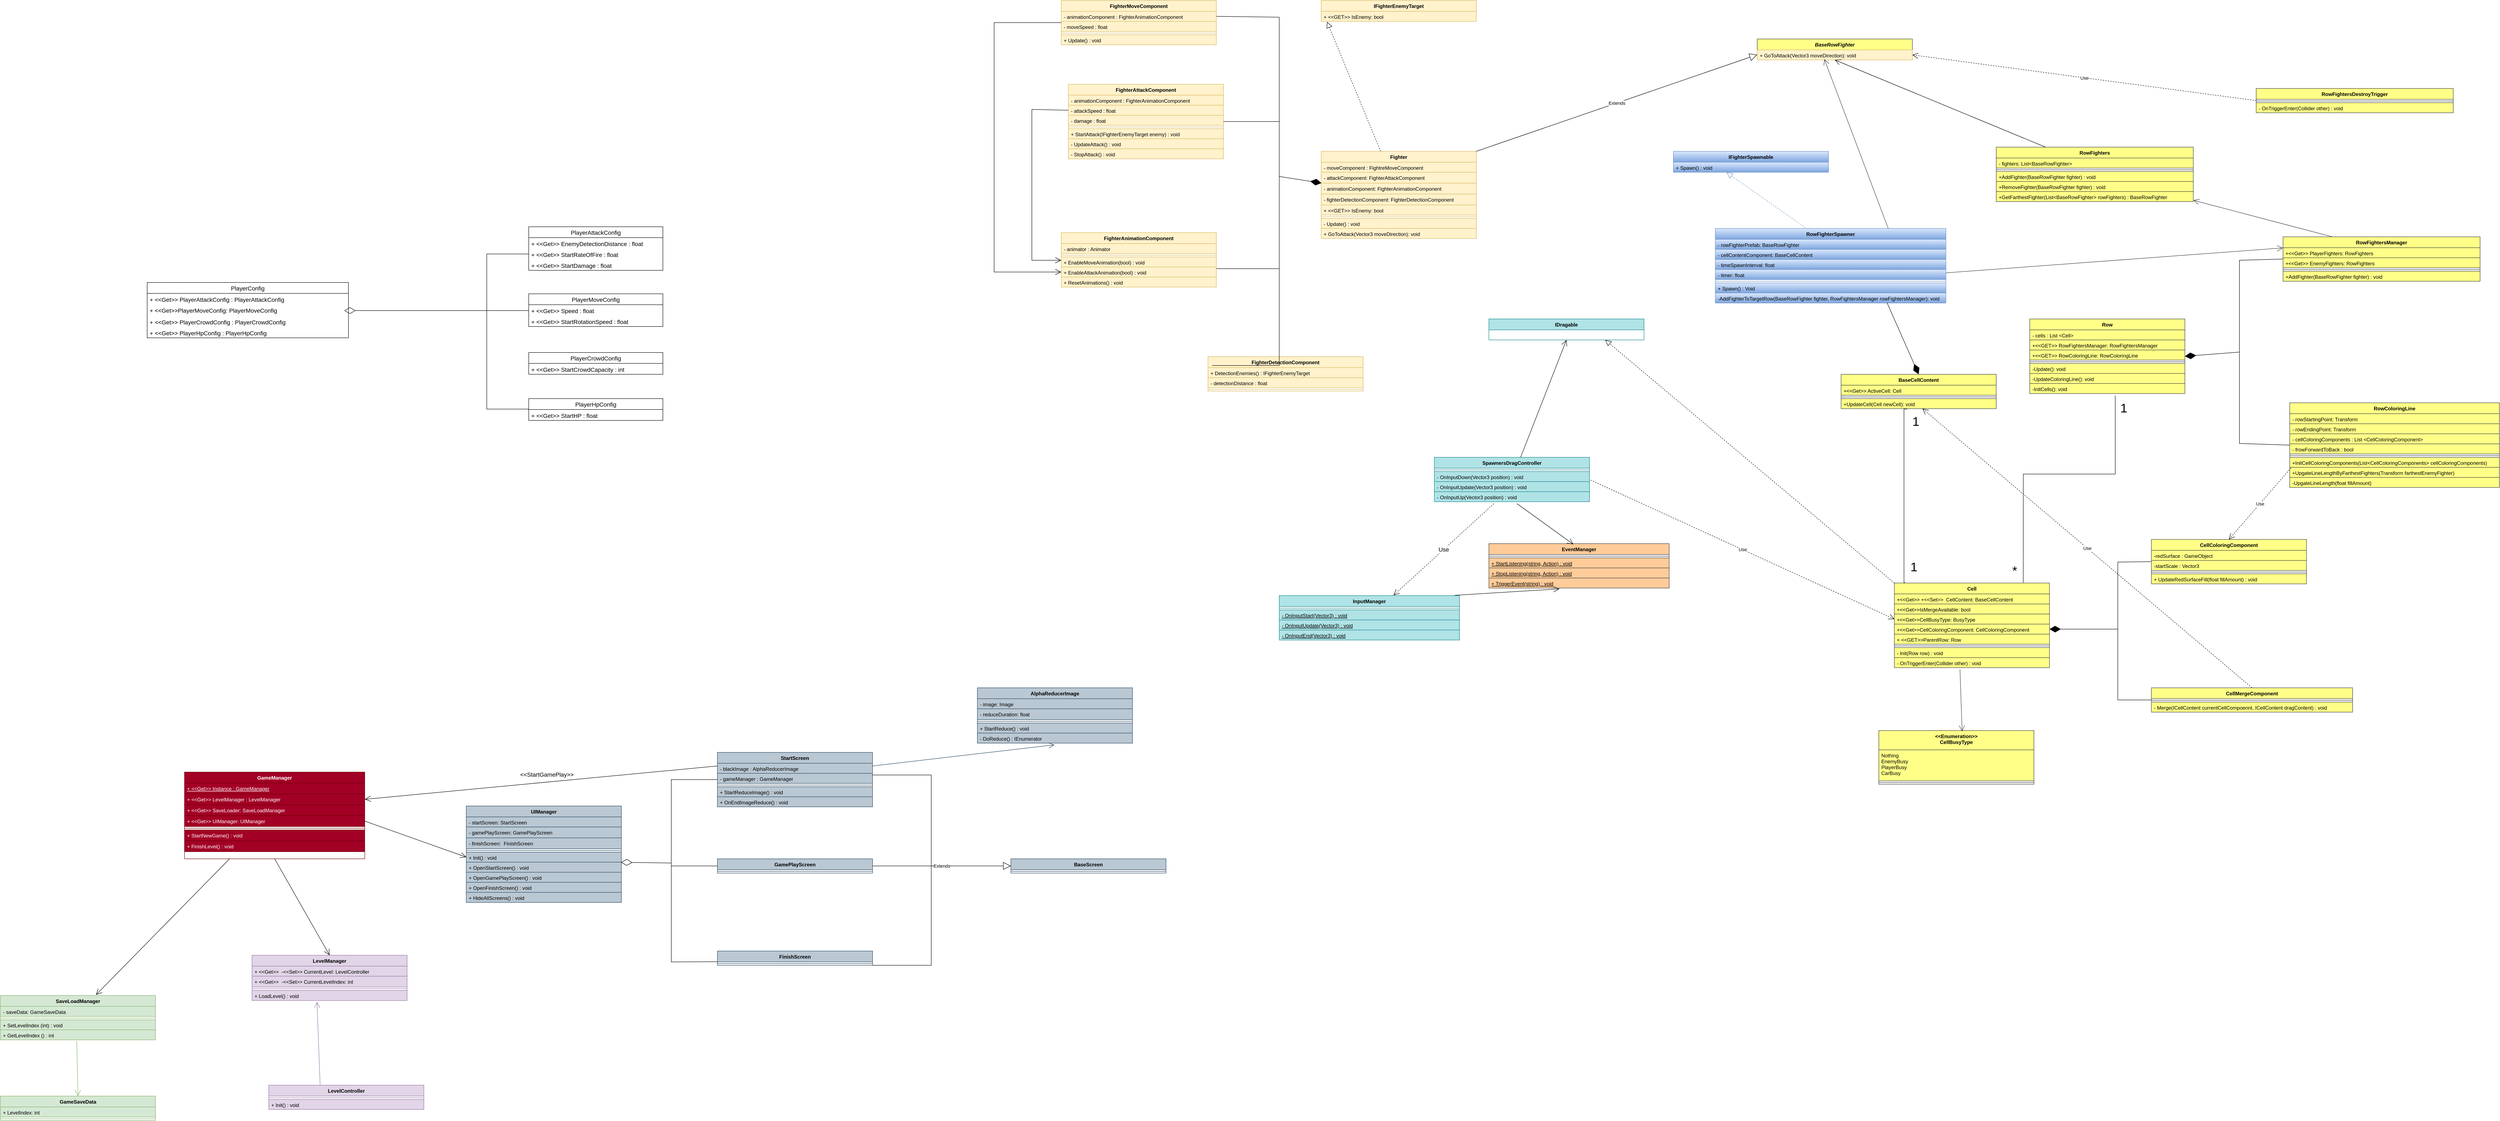 <mxfile version="20.5.1" type="github">
  <diagram id="C5RBs43oDa-KdzZeNtuy" name="Page-1">
    <mxGraphModel dx="5865" dy="3303" grid="1" gridSize="10" guides="1" tooltips="1" connect="1" arrows="1" fold="1" page="1" pageScale="1" pageWidth="827" pageHeight="1169" math="0" shadow="0">
      <root>
        <mxCell id="WIyWlLk6GJQsqaUBKTNV-0" />
        <mxCell id="WIyWlLk6GJQsqaUBKTNV-1" parent="WIyWlLk6GJQsqaUBKTNV-0" />
        <mxCell id="XsQhDETff7rVI9MwzLAx-0" value="GameManager" style="swimlane;fontStyle=1;align=center;verticalAlign=top;childLayout=stackLayout;horizontal=1;startSize=26;horizontalStack=0;resizeParent=1;resizeLast=0;collapsible=1;marginBottom=0;rounded=0;shadow=0;strokeWidth=1;fillColor=#a20025;strokeColor=#6F0000;sketch=0;fontColor=#ffffff;" parent="WIyWlLk6GJQsqaUBKTNV-1" vertex="1">
          <mxGeometry x="-3251" y="-29" width="430" height="207" as="geometry">
            <mxRectangle x="150" y="90" width="160" height="26" as="alternateBounds" />
          </mxGeometry>
        </mxCell>
        <mxCell id="XsQhDETff7rVI9MwzLAx-1" value="+ &lt;&lt;Get&gt;&gt; Instance : GameManager" style="text;align=left;verticalAlign=top;spacingLeft=4;spacingRight=4;overflow=hidden;rotatable=0;points=[[0,0.5],[1,0.5]];portConstraint=eastwest;rounded=0;shadow=0;html=0;fontStyle=4;fillColor=#a20025;strokeColor=#6F0000;sketch=0;fontColor=#ffffff;" parent="XsQhDETff7rVI9MwzLAx-0" vertex="1">
          <mxGeometry y="26" width="430" height="26" as="geometry" />
        </mxCell>
        <mxCell id="XsQhDETff7rVI9MwzLAx-2" value="+ &lt;&lt;Get&gt;&gt; LevelManager : LevelManager" style="text;align=left;verticalAlign=top;spacingLeft=4;spacingRight=4;overflow=hidden;rotatable=0;points=[[0,0.5],[1,0.5]];portConstraint=eastwest;fontStyle=0;fillColor=#a20025;strokeColor=#6F0000;shadow=0;sketch=0;fontColor=#ffffff;" parent="XsQhDETff7rVI9MwzLAx-0" vertex="1">
          <mxGeometry y="52" width="430" height="26" as="geometry" />
        </mxCell>
        <mxCell id="XsQhDETff7rVI9MwzLAx-3" value="+ &lt;&lt;Get&gt;&gt; SaveLoader: SaveLoadManager" style="text;align=left;verticalAlign=top;spacingLeft=4;spacingRight=4;overflow=hidden;rotatable=0;points=[[0,0.5],[1,0.5]];portConstraint=eastwest;rounded=0;shadow=0;html=0;fillColor=#a20025;strokeColor=#6F0000;sketch=0;fontColor=#ffffff;" parent="XsQhDETff7rVI9MwzLAx-0" vertex="1">
          <mxGeometry y="78" width="430" height="26" as="geometry" />
        </mxCell>
        <mxCell id="XsQhDETff7rVI9MwzLAx-4" value="+ &lt;&lt;Get&gt;&gt; UIManager: UIManager" style="text;align=left;verticalAlign=top;spacingLeft=4;spacingRight=4;overflow=hidden;rotatable=0;points=[[0,0.5],[1,0.5]];portConstraint=eastwest;rounded=0;shadow=0;html=0;fillColor=#a20025;strokeColor=#6F0000;sketch=0;fontColor=#ffffff;" parent="XsQhDETff7rVI9MwzLAx-0" vertex="1">
          <mxGeometry y="104" width="430" height="26" as="geometry" />
        </mxCell>
        <mxCell id="XsQhDETff7rVI9MwzLAx-5" value="" style="line;html=1;strokeWidth=1;align=left;verticalAlign=middle;spacingTop=-1;spacingLeft=3;spacingRight=3;rotatable=0;labelPosition=right;points=[];portConstraint=eastwest;fillColor=#a20025;strokeColor=#6F0000;shadow=0;sketch=0;fontColor=#ffffff;" parent="XsQhDETff7rVI9MwzLAx-0" vertex="1">
          <mxGeometry y="130" width="430" height="8" as="geometry" />
        </mxCell>
        <mxCell id="XsQhDETff7rVI9MwzLAx-6" value="+ StartNewGame() : void" style="text;align=left;verticalAlign=top;spacingLeft=4;spacingRight=4;overflow=hidden;rotatable=0;points=[[0,0.5],[1,0.5]];portConstraint=eastwest;fillColor=#a20025;strokeColor=#6F0000;shadow=0;sketch=0;fontColor=#ffffff;" parent="XsQhDETff7rVI9MwzLAx-0" vertex="1">
          <mxGeometry y="138" width="430" height="26" as="geometry" />
        </mxCell>
        <mxCell id="XsQhDETff7rVI9MwzLAx-7" value="+ FinishLevel() : void" style="text;align=left;verticalAlign=top;spacingLeft=4;spacingRight=4;overflow=hidden;rotatable=0;points=[[0,0.5],[1,0.5]];portConstraint=eastwest;fillColor=#a20025;strokeColor=#6F0000;shadow=0;sketch=0;fontColor=#ffffff;" parent="XsQhDETff7rVI9MwzLAx-0" vertex="1">
          <mxGeometry y="164" width="430" height="26" as="geometry" />
        </mxCell>
        <mxCell id="XsQhDETff7rVI9MwzLAx-8" value="UIManager" style="swimlane;fontStyle=1;align=center;verticalAlign=top;childLayout=stackLayout;horizontal=1;startSize=26;horizontalStack=0;resizeParent=1;resizeParentMax=0;resizeLast=0;collapsible=1;marginBottom=0;fillColor=#bac8d3;strokeColor=#23445d;" parent="WIyWlLk6GJQsqaUBKTNV-1" vertex="1">
          <mxGeometry x="-2579" y="52" width="370" height="230" as="geometry" />
        </mxCell>
        <mxCell id="XsQhDETff7rVI9MwzLAx-9" value="- startScreen: StartScreen" style="text;strokeColor=#23445d;fillColor=#bac8d3;align=left;verticalAlign=top;spacingLeft=4;spacingRight=4;overflow=hidden;rotatable=0;points=[[0,0.5],[1,0.5]];portConstraint=eastwest;" parent="XsQhDETff7rVI9MwzLAx-8" vertex="1">
          <mxGeometry y="26" width="370" height="24" as="geometry" />
        </mxCell>
        <mxCell id="XsQhDETff7rVI9MwzLAx-10" value="- gamePlayScreen: GamePlayScreen" style="text;strokeColor=#23445d;fillColor=#bac8d3;align=left;verticalAlign=top;spacingLeft=4;spacingRight=4;overflow=hidden;rotatable=0;points=[[0,0.5],[1,0.5]];portConstraint=eastwest;" parent="XsQhDETff7rVI9MwzLAx-8" vertex="1">
          <mxGeometry y="50" width="370" height="26" as="geometry" />
        </mxCell>
        <mxCell id="XsQhDETff7rVI9MwzLAx-11" value="- finishScreen:  FinishScreen" style="text;strokeColor=#23445d;fillColor=#bac8d3;align=left;verticalAlign=top;spacingLeft=4;spacingRight=4;overflow=hidden;rotatable=0;points=[[0,0.5],[1,0.5]];portConstraint=eastwest;" parent="XsQhDETff7rVI9MwzLAx-8" vertex="1">
          <mxGeometry y="76" width="370" height="26" as="geometry" />
        </mxCell>
        <mxCell id="XsQhDETff7rVI9MwzLAx-12" value="" style="line;strokeWidth=1;fillColor=#bac8d3;align=left;verticalAlign=middle;spacingTop=-1;spacingLeft=3;spacingRight=3;rotatable=0;labelPosition=right;points=[];portConstraint=eastwest;strokeColor=#23445d;" parent="XsQhDETff7rVI9MwzLAx-8" vertex="1">
          <mxGeometry y="102" width="370" height="8" as="geometry" />
        </mxCell>
        <mxCell id="XsQhDETff7rVI9MwzLAx-13" value="+ Init() : void" style="text;strokeColor=#23445d;fillColor=#bac8d3;align=left;verticalAlign=top;spacingLeft=4;spacingRight=4;overflow=hidden;rotatable=0;points=[[0,0.5],[1,0.5]];portConstraint=eastwest;" parent="XsQhDETff7rVI9MwzLAx-8" vertex="1">
          <mxGeometry y="110" width="370" height="24" as="geometry" />
        </mxCell>
        <mxCell id="XsQhDETff7rVI9MwzLAx-14" value="+ OpenStartScreen() : void" style="text;strokeColor=#23445d;fillColor=#bac8d3;align=left;verticalAlign=top;spacingLeft=4;spacingRight=4;overflow=hidden;rotatable=0;points=[[0,0.5],[1,0.5]];portConstraint=eastwest;" parent="XsQhDETff7rVI9MwzLAx-8" vertex="1">
          <mxGeometry y="134" width="370" height="24" as="geometry" />
        </mxCell>
        <mxCell id="XsQhDETff7rVI9MwzLAx-15" value="+ OpenGamePlayScreen() : void" style="text;strokeColor=#23445d;fillColor=#bac8d3;align=left;verticalAlign=top;spacingLeft=4;spacingRight=4;overflow=hidden;rotatable=0;points=[[0,0.5],[1,0.5]];portConstraint=eastwest;" parent="XsQhDETff7rVI9MwzLAx-8" vertex="1">
          <mxGeometry y="158" width="370" height="24" as="geometry" />
        </mxCell>
        <mxCell id="XsQhDETff7rVI9MwzLAx-16" value="+ OpenFinishScreen() : void" style="text;strokeColor=#23445d;fillColor=#bac8d3;align=left;verticalAlign=top;spacingLeft=4;spacingRight=4;overflow=hidden;rotatable=0;points=[[0,0.5],[1,0.5]];portConstraint=eastwest;" parent="XsQhDETff7rVI9MwzLAx-8" vertex="1">
          <mxGeometry y="182" width="370" height="24" as="geometry" />
        </mxCell>
        <mxCell id="XsQhDETff7rVI9MwzLAx-17" value="+ HideAllScreens() : void" style="text;strokeColor=#23445d;fillColor=#bac8d3;align=left;verticalAlign=top;spacingLeft=4;spacingRight=4;overflow=hidden;rotatable=0;points=[[0,0.5],[1,0.5]];portConstraint=eastwest;" parent="XsQhDETff7rVI9MwzLAx-8" vertex="1">
          <mxGeometry y="206" width="370" height="24" as="geometry" />
        </mxCell>
        <mxCell id="XsQhDETff7rVI9MwzLAx-18" value="GamePlayScreen" style="swimlane;fontStyle=1;align=center;verticalAlign=top;childLayout=stackLayout;horizontal=1;startSize=26;horizontalStack=0;resizeParent=1;resizeParentMax=0;resizeLast=0;collapsible=1;marginBottom=0;fillColor=#bac8d3;strokeColor=#23445d;" parent="WIyWlLk6GJQsqaUBKTNV-1" vertex="1">
          <mxGeometry x="-1980" y="178" width="370" height="34" as="geometry" />
        </mxCell>
        <mxCell id="XsQhDETff7rVI9MwzLAx-19" value="" style="line;strokeWidth=1;fillColor=#bac8d3;align=left;verticalAlign=middle;spacingTop=-1;spacingLeft=3;spacingRight=3;rotatable=0;labelPosition=right;points=[];portConstraint=eastwest;strokeColor=#23445d;" parent="XsQhDETff7rVI9MwzLAx-18" vertex="1">
          <mxGeometry y="26" width="370" height="8" as="geometry" />
        </mxCell>
        <mxCell id="XsQhDETff7rVI9MwzLAx-21" value="StartScreen" style="swimlane;fontStyle=1;align=center;verticalAlign=top;childLayout=stackLayout;horizontal=1;startSize=26;horizontalStack=0;resizeParent=1;resizeParentMax=0;resizeLast=0;collapsible=1;marginBottom=0;fillColor=#bac8d3;strokeColor=#23445d;" parent="WIyWlLk6GJQsqaUBKTNV-1" vertex="1">
          <mxGeometry x="-1980" y="-76" width="370" height="130" as="geometry" />
        </mxCell>
        <mxCell id="XsQhDETff7rVI9MwzLAx-22" value="- blackImage : AlphaReducerImage" style="text;strokeColor=#23445d;fillColor=#bac8d3;align=left;verticalAlign=top;spacingLeft=4;spacingRight=4;overflow=hidden;rotatable=0;points=[[0,0.5],[1,0.5]];portConstraint=eastwest;" parent="XsQhDETff7rVI9MwzLAx-21" vertex="1">
          <mxGeometry y="26" width="370" height="24" as="geometry" />
        </mxCell>
        <mxCell id="XsQhDETff7rVI9MwzLAx-23" value="- gameManager : GameManager" style="text;strokeColor=#23445d;fillColor=#bac8d3;align=left;verticalAlign=top;spacingLeft=4;spacingRight=4;overflow=hidden;rotatable=0;points=[[0,0.5],[1,0.5]];portConstraint=eastwest;" parent="XsQhDETff7rVI9MwzLAx-21" vertex="1">
          <mxGeometry y="50" width="370" height="24" as="geometry" />
        </mxCell>
        <mxCell id="XsQhDETff7rVI9MwzLAx-24" value="" style="line;strokeWidth=1;fillColor=#bac8d3;align=left;verticalAlign=middle;spacingTop=-1;spacingLeft=3;spacingRight=3;rotatable=0;labelPosition=right;points=[];portConstraint=eastwest;strokeColor=#23445d;" parent="XsQhDETff7rVI9MwzLAx-21" vertex="1">
          <mxGeometry y="74" width="370" height="8" as="geometry" />
        </mxCell>
        <mxCell id="XsQhDETff7rVI9MwzLAx-25" value="+ StartReduceImage() : void" style="text;strokeColor=#23445d;fillColor=#bac8d3;align=left;verticalAlign=top;spacingLeft=4;spacingRight=4;overflow=hidden;rotatable=0;points=[[0,0.5],[1,0.5]];portConstraint=eastwest;" parent="XsQhDETff7rVI9MwzLAx-21" vertex="1">
          <mxGeometry y="82" width="370" height="24" as="geometry" />
        </mxCell>
        <mxCell id="XsQhDETff7rVI9MwzLAx-26" value="+ OnEndImageReduce() : void" style="text;strokeColor=#23445d;fillColor=#bac8d3;align=left;verticalAlign=top;spacingLeft=4;spacingRight=4;overflow=hidden;rotatable=0;points=[[0,0.5],[1,0.5]];portConstraint=eastwest;" parent="XsQhDETff7rVI9MwzLAx-21" vertex="1">
          <mxGeometry y="106" width="370" height="24" as="geometry" />
        </mxCell>
        <mxCell id="XsQhDETff7rVI9MwzLAx-27" value="FinishScreen" style="swimlane;fontStyle=1;align=center;verticalAlign=top;childLayout=stackLayout;horizontal=1;startSize=26;horizontalStack=0;resizeParent=1;resizeParentMax=0;resizeLast=0;collapsible=1;marginBottom=0;fillColor=#bac8d3;strokeColor=#23445d;" parent="WIyWlLk6GJQsqaUBKTNV-1" vertex="1">
          <mxGeometry x="-1980" y="398" width="370" height="34" as="geometry" />
        </mxCell>
        <mxCell id="XsQhDETff7rVI9MwzLAx-28" value="" style="line;strokeWidth=1;fillColor=#bac8d3;align=left;verticalAlign=middle;spacingTop=-1;spacingLeft=3;spacingRight=3;rotatable=0;labelPosition=right;points=[];portConstraint=eastwest;strokeColor=#23445d;" parent="XsQhDETff7rVI9MwzLAx-27" vertex="1">
          <mxGeometry y="26" width="370" height="8" as="geometry" />
        </mxCell>
        <mxCell id="XsQhDETff7rVI9MwzLAx-34" value="" style="endArrow=open;endFill=1;endSize=12;html=1;rounded=0;entryX=0;entryY=0.5;entryDx=0;entryDy=0;exitX=1;exitY=0.5;exitDx=0;exitDy=0;" parent="WIyWlLk6GJQsqaUBKTNV-1" source="XsQhDETff7rVI9MwzLAx-4" target="XsQhDETff7rVI9MwzLAx-13" edge="1">
          <mxGeometry width="160" relative="1" as="geometry">
            <mxPoint x="-2775" y="848" as="sourcePoint" />
            <mxPoint x="-2602" y="682" as="targetPoint" />
          </mxGeometry>
        </mxCell>
        <mxCell id="XsQhDETff7rVI9MwzLAx-35" value="LevelManager" style="swimlane;fontStyle=1;align=center;verticalAlign=top;childLayout=stackLayout;horizontal=1;startSize=26;horizontalStack=0;resizeParent=1;resizeParentMax=0;resizeLast=0;collapsible=1;marginBottom=0;fillColor=#e1d5e7;strokeColor=#9673a6;" parent="WIyWlLk6GJQsqaUBKTNV-1" vertex="1">
          <mxGeometry x="-3090" y="408" width="370" height="108" as="geometry" />
        </mxCell>
        <mxCell id="XsQhDETff7rVI9MwzLAx-36" value="+ &lt;&lt;Get&gt;&gt;  -&lt;&lt;Set&gt;&gt; CurrentLevel: LevelController" style="text;strokeColor=#9673a6;fillColor=#e1d5e7;align=left;verticalAlign=top;spacingLeft=4;spacingRight=4;overflow=hidden;rotatable=0;points=[[0,0.5],[1,0.5]];portConstraint=eastwest;" parent="XsQhDETff7rVI9MwzLAx-35" vertex="1">
          <mxGeometry y="26" width="370" height="24" as="geometry" />
        </mxCell>
        <mxCell id="XsQhDETff7rVI9MwzLAx-37" value="+ &lt;&lt;Get&gt;&gt;  -&lt;&lt;Set&gt;&gt; CurrentLevelIndex: int" style="text;strokeColor=#9673a6;fillColor=#e1d5e7;align=left;verticalAlign=top;spacingLeft=4;spacingRight=4;overflow=hidden;rotatable=0;points=[[0,0.5],[1,0.5]];portConstraint=eastwest;" parent="XsQhDETff7rVI9MwzLAx-35" vertex="1">
          <mxGeometry y="50" width="370" height="26" as="geometry" />
        </mxCell>
        <mxCell id="XsQhDETff7rVI9MwzLAx-38" value="" style="line;strokeWidth=1;fillColor=#e1d5e7;align=left;verticalAlign=middle;spacingTop=-1;spacingLeft=3;spacingRight=3;rotatable=0;labelPosition=right;points=[];portConstraint=eastwest;strokeColor=#9673a6;" parent="XsQhDETff7rVI9MwzLAx-35" vertex="1">
          <mxGeometry y="76" width="370" height="8" as="geometry" />
        </mxCell>
        <mxCell id="XsQhDETff7rVI9MwzLAx-39" value="+ LoadLevel() : void" style="text;strokeColor=#9673a6;fillColor=#e1d5e7;align=left;verticalAlign=top;spacingLeft=4;spacingRight=4;overflow=hidden;rotatable=0;points=[[0,0.5],[1,0.5]];portConstraint=eastwest;" parent="XsQhDETff7rVI9MwzLAx-35" vertex="1">
          <mxGeometry y="84" width="370" height="24" as="geometry" />
        </mxCell>
        <mxCell id="XsQhDETff7rVI9MwzLAx-40" value="" style="endArrow=open;endFill=1;endSize=12;html=1;rounded=0;entryX=0.5;entryY=0;entryDx=0;entryDy=0;exitX=0.5;exitY=1;exitDx=0;exitDy=0;" parent="WIyWlLk6GJQsqaUBKTNV-1" source="XsQhDETff7rVI9MwzLAx-0" target="XsQhDETff7rVI9MwzLAx-35" edge="1">
          <mxGeometry width="160" relative="1" as="geometry">
            <mxPoint x="-3128.65" y="535.666" as="sourcePoint" />
            <mxPoint x="-2775" y="848" as="targetPoint" />
          </mxGeometry>
        </mxCell>
        <mxCell id="XsQhDETff7rVI9MwzLAx-41" value="AlphaReducerImage" style="swimlane;fontStyle=1;align=center;verticalAlign=top;childLayout=stackLayout;horizontal=1;startSize=26;horizontalStack=0;resizeParent=1;resizeParentMax=0;resizeLast=0;collapsible=1;marginBottom=0;fillColor=#bac8d3;strokeColor=#23445d;" parent="WIyWlLk6GJQsqaUBKTNV-1" vertex="1">
          <mxGeometry x="-1360" y="-230" width="370" height="132" as="geometry" />
        </mxCell>
        <mxCell id="XsQhDETff7rVI9MwzLAx-42" value="- image: Image" style="text;strokeColor=#23445d;fillColor=#bac8d3;align=left;verticalAlign=top;spacingLeft=4;spacingRight=4;overflow=hidden;rotatable=0;points=[[0,0.5],[1,0.5]];portConstraint=eastwest;" parent="XsQhDETff7rVI9MwzLAx-41" vertex="1">
          <mxGeometry y="26" width="370" height="24" as="geometry" />
        </mxCell>
        <mxCell id="XsQhDETff7rVI9MwzLAx-43" value="- reduceDuration: float" style="text;strokeColor=#23445d;fillColor=#bac8d3;align=left;verticalAlign=top;spacingLeft=4;spacingRight=4;overflow=hidden;rotatable=0;points=[[0,0.5],[1,0.5]];portConstraint=eastwest;" parent="XsQhDETff7rVI9MwzLAx-41" vertex="1">
          <mxGeometry y="50" width="370" height="26" as="geometry" />
        </mxCell>
        <mxCell id="XsQhDETff7rVI9MwzLAx-44" value="" style="line;strokeWidth=1;fillColor=#bac8d3;align=left;verticalAlign=middle;spacingTop=-1;spacingLeft=3;spacingRight=3;rotatable=0;labelPosition=right;points=[];portConstraint=eastwest;strokeColor=#23445d;" parent="XsQhDETff7rVI9MwzLAx-41" vertex="1">
          <mxGeometry y="76" width="370" height="8" as="geometry" />
        </mxCell>
        <mxCell id="XsQhDETff7rVI9MwzLAx-45" value="+ StartReduce() : void" style="text;strokeColor=#23445d;fillColor=#bac8d3;align=left;verticalAlign=top;spacingLeft=4;spacingRight=4;overflow=hidden;rotatable=0;points=[[0,0.5],[1,0.5]];portConstraint=eastwest;" parent="XsQhDETff7rVI9MwzLAx-41" vertex="1">
          <mxGeometry y="84" width="370" height="24" as="geometry" />
        </mxCell>
        <mxCell id="XsQhDETff7rVI9MwzLAx-46" value="- DoReduce() : IEnumerator" style="text;strokeColor=#23445d;fillColor=#bac8d3;align=left;verticalAlign=top;spacingLeft=4;spacingRight=4;overflow=hidden;rotatable=0;points=[[0,0.5],[1,0.5]];portConstraint=eastwest;" parent="XsQhDETff7rVI9MwzLAx-41" vertex="1">
          <mxGeometry y="108" width="370" height="24" as="geometry" />
        </mxCell>
        <mxCell id="XsQhDETff7rVI9MwzLAx-47" value="" style="endArrow=open;endFill=1;endSize=12;html=1;rounded=0;entryX=0.497;entryY=1.167;entryDx=0;entryDy=0;exitX=1;exitY=0.25;exitDx=0;exitDy=0;entryPerimeter=0;fillColor=#bac8d3;strokeColor=#23445d;" parent="WIyWlLk6GJQsqaUBKTNV-1" source="XsQhDETff7rVI9MwzLAx-21" target="XsQhDETff7rVI9MwzLAx-46" edge="1">
          <mxGeometry width="160" relative="1" as="geometry">
            <mxPoint x="-2230" y="480" as="sourcePoint" />
            <mxPoint x="-2085.41" y="488.808" as="targetPoint" />
          </mxGeometry>
        </mxCell>
        <mxCell id="XsQhDETff7rVI9MwzLAx-48" value="&amp;lt;&amp;lt;StartGamePlay&amp;gt;&amp;gt;" style="endArrow=open;endFill=1;endSize=12;html=1;rounded=0;entryX=1;entryY=0.5;entryDx=0;entryDy=0;exitX=0;exitY=0.25;exitDx=0;exitDy=0;fontSize=14;verticalAlign=middle;" parent="WIyWlLk6GJQsqaUBKTNV-1" source="XsQhDETff7rVI9MwzLAx-21" target="XsQhDETff7rVI9MwzLAx-2" edge="1">
          <mxGeometry x="-0.035" y="-18" width="160" relative="1" as="geometry">
            <mxPoint x="-2510" y="-12" as="sourcePoint" />
            <mxPoint x="-2350" y="-12" as="targetPoint" />
            <mxPoint as="offset" />
          </mxGeometry>
        </mxCell>
        <mxCell id="XsQhDETff7rVI9MwzLAx-49" value="EventManager" style="swimlane;fontStyle=1;align=center;verticalAlign=top;childLayout=stackLayout;horizontal=1;startSize=26;horizontalStack=0;resizeParent=1;resizeParentMax=0;resizeLast=0;collapsible=1;marginBottom=0;fillColor=#ffcc99;strokeColor=#36393d;" parent="WIyWlLk6GJQsqaUBKTNV-1" vertex="1">
          <mxGeometry x="-140" y="-574" width="430" height="106" as="geometry" />
        </mxCell>
        <mxCell id="XsQhDETff7rVI9MwzLAx-50" value="" style="line;strokeWidth=1;fillColor=#ffcc99;align=left;verticalAlign=middle;spacingTop=-1;spacingLeft=3;spacingRight=3;rotatable=0;labelPosition=right;points=[];portConstraint=eastwest;strokeColor=#36393d;" parent="XsQhDETff7rVI9MwzLAx-49" vertex="1">
          <mxGeometry y="26" width="430" height="8" as="geometry" />
        </mxCell>
        <mxCell id="XsQhDETff7rVI9MwzLAx-51" value="+ StartListening(string, Action) : void" style="text;strokeColor=#36393d;fillColor=#ffcc99;align=left;verticalAlign=top;spacingLeft=4;spacingRight=4;overflow=hidden;rotatable=0;points=[[0,0.5],[1,0.5]];portConstraint=eastwest;fontStyle=4;" parent="XsQhDETff7rVI9MwzLAx-49" vertex="1">
          <mxGeometry y="34" width="430" height="24" as="geometry" />
        </mxCell>
        <mxCell id="XsQhDETff7rVI9MwzLAx-52" value="+ StopListening(string, Action) : void" style="text;strokeColor=#36393d;fillColor=#ffcc99;align=left;verticalAlign=top;spacingLeft=4;spacingRight=4;overflow=hidden;rotatable=0;points=[[0,0.5],[1,0.5]];portConstraint=eastwest;fontStyle=4;" parent="XsQhDETff7rVI9MwzLAx-49" vertex="1">
          <mxGeometry y="58" width="430" height="24" as="geometry" />
        </mxCell>
        <mxCell id="XsQhDETff7rVI9MwzLAx-53" value="+ TriggerEvent(string) : void" style="text;strokeColor=#36393d;fillColor=#ffcc99;align=left;verticalAlign=top;spacingLeft=4;spacingRight=4;overflow=hidden;rotatable=0;points=[[0,0.5],[1,0.5]];portConstraint=eastwest;fontStyle=4;" parent="XsQhDETff7rVI9MwzLAx-49" vertex="1">
          <mxGeometry y="82" width="430" height="24" as="geometry" />
        </mxCell>
        <mxCell id="XsQhDETff7rVI9MwzLAx-54" value="LevelController" style="swimlane;fontStyle=1;align=center;verticalAlign=top;childLayout=stackLayout;horizontal=1;startSize=26;horizontalStack=0;resizeParent=1;resizeParentMax=0;resizeLast=0;collapsible=1;marginBottom=0;fillColor=#e1d5e7;strokeColor=#9673a6;" parent="WIyWlLk6GJQsqaUBKTNV-1" vertex="1">
          <mxGeometry x="-3050" y="718" width="370" height="58" as="geometry" />
        </mxCell>
        <mxCell id="XsQhDETff7rVI9MwzLAx-55" value="" style="line;strokeWidth=1;fillColor=#e1d5e7;align=left;verticalAlign=middle;spacingTop=-1;spacingLeft=3;spacingRight=3;rotatable=0;labelPosition=right;points=[];portConstraint=eastwest;strokeColor=#9673a6;" parent="XsQhDETff7rVI9MwzLAx-54" vertex="1">
          <mxGeometry y="26" width="370" height="8" as="geometry" />
        </mxCell>
        <mxCell id="XsQhDETff7rVI9MwzLAx-56" value="+ Init() : void" style="text;strokeColor=#9673a6;fillColor=#e1d5e7;align=left;verticalAlign=top;spacingLeft=4;spacingRight=4;overflow=hidden;rotatable=0;points=[[0,0.5],[1,0.5]];portConstraint=eastwest;" parent="XsQhDETff7rVI9MwzLAx-54" vertex="1">
          <mxGeometry y="34" width="370" height="24" as="geometry" />
        </mxCell>
        <mxCell id="XsQhDETff7rVI9MwzLAx-57" value="" style="endArrow=open;endFill=1;endSize=12;html=1;rounded=0;entryX=0.419;entryY=1.139;entryDx=0;entryDy=0;exitX=0.331;exitY=-0.023;exitDx=0;exitDy=0;exitPerimeter=0;entryPerimeter=0;fillColor=#e1d5e7;strokeColor=#9673a6;" parent="WIyWlLk6GJQsqaUBKTNV-1" source="XsQhDETff7rVI9MwzLAx-54" target="XsQhDETff7rVI9MwzLAx-39" edge="1">
          <mxGeometry width="160" relative="1" as="geometry">
            <mxPoint x="-3053.52" y="145.884" as="sourcePoint" />
            <mxPoint x="-3435" y="438" as="targetPoint" />
          </mxGeometry>
        </mxCell>
        <mxCell id="XsQhDETff7rVI9MwzLAx-58" value="Fighter" style="swimlane;fontStyle=1;align=center;verticalAlign=top;childLayout=stackLayout;horizontal=1;startSize=26;horizontalStack=0;resizeParent=1;resizeParentMax=0;resizeLast=0;collapsible=1;marginBottom=0;fillColor=#fff2cc;strokeColor=#d6b656;" parent="WIyWlLk6GJQsqaUBKTNV-1" vertex="1">
          <mxGeometry x="-540" y="-1510" width="370" height="208" as="geometry" />
        </mxCell>
        <mxCell id="XsQhDETff7rVI9MwzLAx-59" value="- moveComponent : FightreMoveComponent" style="text;strokeColor=#d6b656;fillColor=#fff2cc;align=left;verticalAlign=top;spacingLeft=4;spacingRight=4;overflow=hidden;rotatable=0;points=[[0,0.5],[1,0.5]];portConstraint=eastwest;" parent="XsQhDETff7rVI9MwzLAx-58" vertex="1">
          <mxGeometry y="26" width="370" height="24" as="geometry" />
        </mxCell>
        <mxCell id="XsQhDETff7rVI9MwzLAx-60" value="- attackComponent: FighterAttackComponent" style="text;strokeColor=#d6b656;fillColor=#fff2cc;align=left;verticalAlign=top;spacingLeft=4;spacingRight=4;overflow=hidden;rotatable=0;points=[[0,0.5],[1,0.5]];portConstraint=eastwest;" parent="XsQhDETff7rVI9MwzLAx-58" vertex="1">
          <mxGeometry y="50" width="370" height="26" as="geometry" />
        </mxCell>
        <mxCell id="XsQhDETff7rVI9MwzLAx-63" value="- animationComponent: FighterAnimationComponent" style="text;strokeColor=#d6b656;fillColor=#fff2cc;align=left;verticalAlign=top;spacingLeft=4;spacingRight=4;overflow=hidden;rotatable=0;points=[[0,0.5],[1,0.5]];portConstraint=eastwest;" parent="XsQhDETff7rVI9MwzLAx-58" vertex="1">
          <mxGeometry y="76" width="370" height="26" as="geometry" />
        </mxCell>
        <mxCell id="XsQhDETff7rVI9MwzLAx-317" value="- fighterDetectionComponent: FighterDetectionComponent" style="text;strokeColor=#d6b656;fillColor=#fff2cc;align=left;verticalAlign=top;spacingLeft=4;spacingRight=4;overflow=hidden;rotatable=0;points=[[0,0.5],[1,0.5]];portConstraint=eastwest;" parent="XsQhDETff7rVI9MwzLAx-58" vertex="1">
          <mxGeometry y="102" width="370" height="26" as="geometry" />
        </mxCell>
        <mxCell id="XsQhDETff7rVI9MwzLAx-314" value="+ &lt;&lt;GET&gt;&gt; IsEnemy: bool" style="text;strokeColor=#d6b656;fillColor=#fff2cc;align=left;verticalAlign=top;spacingLeft=4;spacingRight=4;overflow=hidden;rotatable=0;points=[[0,0.5],[1,0.5]];portConstraint=eastwest;" parent="XsQhDETff7rVI9MwzLAx-58" vertex="1">
          <mxGeometry y="128" width="370" height="24" as="geometry" />
        </mxCell>
        <mxCell id="XsQhDETff7rVI9MwzLAx-64" value="" style="line;strokeWidth=1;fillColor=#fff2cc;align=left;verticalAlign=middle;spacingTop=-1;spacingLeft=3;spacingRight=3;rotatable=0;labelPosition=right;points=[];portConstraint=eastwest;strokeColor=#d6b656;" parent="XsQhDETff7rVI9MwzLAx-58" vertex="1">
          <mxGeometry y="152" width="370" height="8" as="geometry" />
        </mxCell>
        <mxCell id="XsQhDETff7rVI9MwzLAx-65" value="- Update() : void" style="text;strokeColor=#d6b656;fillColor=#fff2cc;align=left;verticalAlign=top;spacingLeft=4;spacingRight=4;overflow=hidden;rotatable=0;points=[[0,0.5],[1,0.5]];portConstraint=eastwest;" parent="XsQhDETff7rVI9MwzLAx-58" vertex="1">
          <mxGeometry y="160" width="370" height="24" as="geometry" />
        </mxCell>
        <mxCell id="okR7TgffwdtR0Cfe2-QS-50" value="+ GoToAttack(Vector3 moveDirection): void" style="text;strokeColor=#d6b656;fillColor=#fff2cc;align=left;verticalAlign=top;spacingLeft=4;spacingRight=4;overflow=hidden;rotatable=0;points=[[0,0.5],[1,0.5]];portConstraint=eastwest;" vertex="1" parent="XsQhDETff7rVI9MwzLAx-58">
          <mxGeometry y="184" width="370" height="24" as="geometry" />
        </mxCell>
        <mxCell id="XsQhDETff7rVI9MwzLAx-78" value="PlayerConfig" style="swimlane;fontStyle=0;childLayout=stackLayout;horizontal=1;startSize=26;fillColor=none;horizontalStack=0;resizeParent=1;resizeParentMax=0;resizeLast=0;collapsible=1;marginBottom=0;fontSize=14;" parent="WIyWlLk6GJQsqaUBKTNV-1" vertex="1">
          <mxGeometry x="-3340" y="-1197" width="480" height="132" as="geometry" />
        </mxCell>
        <mxCell id="XsQhDETff7rVI9MwzLAx-79" value="+ &lt;&lt;Get&gt;&gt; PlayerAttackConfig : PlayerAttackConfig " style="text;strokeColor=none;fillColor=none;align=left;verticalAlign=top;spacingLeft=4;spacingRight=4;overflow=hidden;rotatable=0;points=[[0,0.5],[1,0.5]];portConstraint=eastwest;fontSize=14;" parent="XsQhDETff7rVI9MwzLAx-78" vertex="1">
          <mxGeometry y="26" width="480" height="26" as="geometry" />
        </mxCell>
        <mxCell id="XsQhDETff7rVI9MwzLAx-80" value="+ &lt;&lt;Get&gt;&gt;PlayerMoveConfig: PlayerMoveConfig" style="text;strokeColor=none;fillColor=none;align=left;verticalAlign=top;spacingLeft=4;spacingRight=4;overflow=hidden;rotatable=0;points=[[0,0.5],[1,0.5]];portConstraint=eastwest;fontSize=14;" parent="XsQhDETff7rVI9MwzLAx-78" vertex="1">
          <mxGeometry y="52" width="480" height="28" as="geometry" />
        </mxCell>
        <mxCell id="XsQhDETff7rVI9MwzLAx-81" value="+ &lt;&lt;Get&gt;&gt; PlayerCrowdConfig : PlayerCrowdConfig " style="text;strokeColor=none;fillColor=none;align=left;verticalAlign=top;spacingLeft=4;spacingRight=4;overflow=hidden;rotatable=0;points=[[0,0.5],[1,0.5]];portConstraint=eastwest;fontSize=14;" parent="XsQhDETff7rVI9MwzLAx-78" vertex="1">
          <mxGeometry y="80" width="480" height="26" as="geometry" />
        </mxCell>
        <mxCell id="XsQhDETff7rVI9MwzLAx-82" value="+ &lt;&lt;Get&gt;&gt; PlayerHpConfig : PlayerHpConfig " style="text;strokeColor=none;fillColor=none;align=left;verticalAlign=top;spacingLeft=4;spacingRight=4;overflow=hidden;rotatable=0;points=[[0,0.5],[1,0.5]];portConstraint=eastwest;fontSize=14;" parent="XsQhDETff7rVI9MwzLAx-78" vertex="1">
          <mxGeometry y="106" width="480" height="26" as="geometry" />
        </mxCell>
        <mxCell id="XsQhDETff7rVI9MwzLAx-83" value="PlayerMoveConfig" style="swimlane;fontStyle=0;childLayout=stackLayout;horizontal=1;startSize=26;fillColor=none;horizontalStack=0;resizeParent=1;resizeParentMax=0;resizeLast=0;collapsible=1;marginBottom=0;fontSize=14;" parent="WIyWlLk6GJQsqaUBKTNV-1" vertex="1">
          <mxGeometry x="-2430" y="-1170" width="320" height="78" as="geometry" />
        </mxCell>
        <mxCell id="XsQhDETff7rVI9MwzLAx-84" value="+ &lt;&lt;Get&gt;&gt; Speed : float" style="text;strokeColor=none;fillColor=none;align=left;verticalAlign=top;spacingLeft=4;spacingRight=4;overflow=hidden;rotatable=0;points=[[0,0.5],[1,0.5]];portConstraint=eastwest;fontSize=14;" parent="XsQhDETff7rVI9MwzLAx-83" vertex="1">
          <mxGeometry y="26" width="320" height="26" as="geometry" />
        </mxCell>
        <mxCell id="XsQhDETff7rVI9MwzLAx-85" value="+ &lt;&lt;Get&gt;&gt; StartRotationSpeed : float" style="text;strokeColor=none;fillColor=none;align=left;verticalAlign=top;spacingLeft=4;spacingRight=4;overflow=hidden;rotatable=0;points=[[0,0.5],[1,0.5]];portConstraint=eastwest;fontSize=14;" parent="XsQhDETff7rVI9MwzLAx-83" vertex="1">
          <mxGeometry y="52" width="320" height="26" as="geometry" />
        </mxCell>
        <mxCell id="XsQhDETff7rVI9MwzLAx-86" value="PlayerAttackConfig" style="swimlane;fontStyle=0;childLayout=stackLayout;horizontal=1;startSize=26;fillColor=none;horizontalStack=0;resizeParent=1;resizeParentMax=0;resizeLast=0;collapsible=1;marginBottom=0;fontSize=14;" parent="WIyWlLk6GJQsqaUBKTNV-1" vertex="1">
          <mxGeometry x="-2430" y="-1330" width="320" height="104" as="geometry" />
        </mxCell>
        <mxCell id="XsQhDETff7rVI9MwzLAx-87" value="+ &lt;&lt;Get&gt;&gt; EnemyDetectionDistance : float" style="text;strokeColor=none;fillColor=none;align=left;verticalAlign=top;spacingLeft=4;spacingRight=4;overflow=hidden;rotatable=0;points=[[0,0.5],[1,0.5]];portConstraint=eastwest;fontSize=14;" parent="XsQhDETff7rVI9MwzLAx-86" vertex="1">
          <mxGeometry y="26" width="320" height="26" as="geometry" />
        </mxCell>
        <mxCell id="XsQhDETff7rVI9MwzLAx-88" value="+ &lt;&lt;Get&gt;&gt; StartRateOfFire : float" style="text;strokeColor=none;fillColor=none;align=left;verticalAlign=top;spacingLeft=4;spacingRight=4;overflow=hidden;rotatable=0;points=[[0,0.5],[1,0.5]];portConstraint=eastwest;fontSize=14;" parent="XsQhDETff7rVI9MwzLAx-86" vertex="1">
          <mxGeometry y="52" width="320" height="26" as="geometry" />
        </mxCell>
        <mxCell id="XsQhDETff7rVI9MwzLAx-89" value="+ &lt;&lt;Get&gt;&gt; StartDamage : float" style="text;strokeColor=none;fillColor=none;align=left;verticalAlign=top;spacingLeft=4;spacingRight=4;overflow=hidden;rotatable=0;points=[[0,0.5],[1,0.5]];portConstraint=eastwest;fontSize=14;" parent="XsQhDETff7rVI9MwzLAx-86" vertex="1">
          <mxGeometry y="78" width="320" height="26" as="geometry" />
        </mxCell>
        <mxCell id="XsQhDETff7rVI9MwzLAx-90" value="PlayerCrowdConfig" style="swimlane;fontStyle=0;childLayout=stackLayout;horizontal=1;startSize=26;fillColor=none;horizontalStack=0;resizeParent=1;resizeParentMax=0;resizeLast=0;collapsible=1;marginBottom=0;fontSize=14;" parent="WIyWlLk6GJQsqaUBKTNV-1" vertex="1">
          <mxGeometry x="-2430" y="-1030" width="320" height="52" as="geometry" />
        </mxCell>
        <mxCell id="XsQhDETff7rVI9MwzLAx-91" value="+ &lt;&lt;Get&gt;&gt; StartCrowdCapacity : int" style="text;strokeColor=none;fillColor=none;align=left;verticalAlign=top;spacingLeft=4;spacingRight=4;overflow=hidden;rotatable=0;points=[[0,0.5],[1,0.5]];portConstraint=eastwest;fontSize=14;" parent="XsQhDETff7rVI9MwzLAx-90" vertex="1">
          <mxGeometry y="26" width="320" height="26" as="geometry" />
        </mxCell>
        <mxCell id="XsQhDETff7rVI9MwzLAx-92" value="PlayerHpConfig" style="swimlane;fontStyle=0;childLayout=stackLayout;horizontal=1;startSize=26;fillColor=none;horizontalStack=0;resizeParent=1;resizeParentMax=0;resizeLast=0;collapsible=1;marginBottom=0;fontSize=14;" parent="WIyWlLk6GJQsqaUBKTNV-1" vertex="1">
          <mxGeometry x="-2430" y="-920" width="320" height="52" as="geometry" />
        </mxCell>
        <mxCell id="XsQhDETff7rVI9MwzLAx-93" value="+ &lt;&lt;Get&gt;&gt; StartHP : float" style="text;strokeColor=none;fillColor=none;align=left;verticalAlign=top;spacingLeft=4;spacingRight=4;overflow=hidden;rotatable=0;points=[[0,0.5],[1,0.5]];portConstraint=eastwest;fontSize=14;" parent="XsQhDETff7rVI9MwzLAx-92" vertex="1">
          <mxGeometry y="26" width="320" height="26" as="geometry" />
        </mxCell>
        <mxCell id="XsQhDETff7rVI9MwzLAx-94" value="" style="endArrow=none;html=1;edgeStyle=orthogonalEdgeStyle;rounded=0;fontSize=14;" parent="WIyWlLk6GJQsqaUBKTNV-1" edge="1">
          <mxGeometry relative="1" as="geometry">
            <mxPoint x="-2430" y="-1265" as="sourcePoint" />
            <mxPoint x="-2430" y="-895" as="targetPoint" />
            <Array as="points">
              <mxPoint x="-2530" y="-1265" />
              <mxPoint x="-2530" y="-895" />
            </Array>
          </mxGeometry>
        </mxCell>
        <mxCell id="XsQhDETff7rVI9MwzLAx-95" value="" style="endArrow=diamondThin;endFill=0;endSize=24;html=1;rounded=0;fontSize=14;" parent="WIyWlLk6GJQsqaUBKTNV-1" edge="1">
          <mxGeometry width="160" relative="1" as="geometry">
            <mxPoint x="-2430" y="-1130" as="sourcePoint" />
            <mxPoint x="-2870.0" y="-1130" as="targetPoint" />
          </mxGeometry>
        </mxCell>
        <mxCell id="XsQhDETff7rVI9MwzLAx-97" value="FighterAttackComponent" style="swimlane;fontStyle=1;align=center;verticalAlign=top;childLayout=stackLayout;horizontal=1;startSize=26;horizontalStack=0;resizeParent=1;resizeParentMax=0;resizeLast=0;collapsible=1;marginBottom=0;fillColor=#fff2cc;strokeColor=#d6b656;" parent="WIyWlLk6GJQsqaUBKTNV-1" vertex="1">
          <mxGeometry x="-1143" y="-1670" width="370" height="178" as="geometry" />
        </mxCell>
        <mxCell id="XsQhDETff7rVI9MwzLAx-99" value="- animationComponent : FighterAnimationComponent" style="text;strokeColor=#d6b656;fillColor=#fff2cc;align=left;verticalAlign=top;spacingLeft=4;spacingRight=4;overflow=hidden;rotatable=0;points=[[0,0.5],[1,0.5]];portConstraint=eastwest;" parent="XsQhDETff7rVI9MwzLAx-97" vertex="1">
          <mxGeometry y="26" width="370" height="24" as="geometry" />
        </mxCell>
        <mxCell id="XsQhDETff7rVI9MwzLAx-101" value="- attackSpeed : float" style="text;strokeColor=#d6b656;fillColor=#fff2cc;align=left;verticalAlign=top;spacingLeft=4;spacingRight=4;overflow=hidden;rotatable=0;points=[[0,0.5],[1,0.5]];portConstraint=eastwest;" parent="XsQhDETff7rVI9MwzLAx-97" vertex="1">
          <mxGeometry y="50" width="370" height="24" as="geometry" />
        </mxCell>
        <mxCell id="XsQhDETff7rVI9MwzLAx-102" value="- damage : float" style="text;strokeColor=#d6b656;fillColor=#fff2cc;align=left;verticalAlign=top;spacingLeft=4;spacingRight=4;overflow=hidden;rotatable=0;points=[[0,0.5],[1,0.5]];portConstraint=eastwest;" parent="XsQhDETff7rVI9MwzLAx-97" vertex="1">
          <mxGeometry y="74" width="370" height="24" as="geometry" />
        </mxCell>
        <mxCell id="XsQhDETff7rVI9MwzLAx-103" value="" style="line;strokeWidth=1;fillColor=#fff2cc;align=left;verticalAlign=middle;spacingTop=-1;spacingLeft=3;spacingRight=3;rotatable=0;labelPosition=right;points=[];portConstraint=eastwest;strokeColor=#d6b656;" parent="XsQhDETff7rVI9MwzLAx-97" vertex="1">
          <mxGeometry y="98" width="370" height="8" as="geometry" />
        </mxCell>
        <mxCell id="XsQhDETff7rVI9MwzLAx-318" value="+ StartAttack(IFighterEnemyTarget enemy) : void" style="text;strokeColor=#d6b656;fillColor=#fff2cc;align=left;verticalAlign=top;spacingLeft=4;spacingRight=4;overflow=hidden;rotatable=0;points=[[0,0.5],[1,0.5]];portConstraint=eastwest;" parent="XsQhDETff7rVI9MwzLAx-97" vertex="1">
          <mxGeometry y="106" width="370" height="24" as="geometry" />
        </mxCell>
        <mxCell id="XsQhDETff7rVI9MwzLAx-105" value="- UpdateAttack() : void" style="text;strokeColor=#d6b656;fillColor=#fff2cc;align=left;verticalAlign=top;spacingLeft=4;spacingRight=4;overflow=hidden;rotatable=0;points=[[0,0.5],[1,0.5]];portConstraint=eastwest;" parent="XsQhDETff7rVI9MwzLAx-97" vertex="1">
          <mxGeometry y="130" width="370" height="24" as="geometry" />
        </mxCell>
        <mxCell id="XsQhDETff7rVI9MwzLAx-319" value="- StopAttack() : void" style="text;strokeColor=#d6b656;fillColor=#fff2cc;align=left;verticalAlign=top;spacingLeft=4;spacingRight=4;overflow=hidden;rotatable=0;points=[[0,0.5],[1,0.5]];portConstraint=eastwest;" parent="XsQhDETff7rVI9MwzLAx-97" vertex="1">
          <mxGeometry y="154" width="370" height="24" as="geometry" />
        </mxCell>
        <mxCell id="XsQhDETff7rVI9MwzLAx-106" value="InputManager" style="swimlane;fontStyle=1;align=center;verticalAlign=top;childLayout=stackLayout;horizontal=1;startSize=26;horizontalStack=0;resizeParent=1;resizeParentMax=0;resizeLast=0;collapsible=1;marginBottom=0;fillColor=#b0e3e6;strokeColor=#0e8088;" parent="WIyWlLk6GJQsqaUBKTNV-1" vertex="1">
          <mxGeometry x="-640" y="-450" width="430" height="106" as="geometry" />
        </mxCell>
        <mxCell id="XsQhDETff7rVI9MwzLAx-107" value="" style="line;strokeWidth=1;fillColor=#b0e3e6;align=left;verticalAlign=middle;spacingTop=-1;spacingLeft=3;spacingRight=3;rotatable=0;labelPosition=right;points=[];portConstraint=eastwest;strokeColor=#0e8088;" parent="XsQhDETff7rVI9MwzLAx-106" vertex="1">
          <mxGeometry y="26" width="430" height="8" as="geometry" />
        </mxCell>
        <mxCell id="XsQhDETff7rVI9MwzLAx-108" value="- OnInputStart(Vector3) : void" style="text;strokeColor=#0e8088;fillColor=#b0e3e6;align=left;verticalAlign=top;spacingLeft=4;spacingRight=4;overflow=hidden;rotatable=0;points=[[0,0.5],[1,0.5]];portConstraint=eastwest;fontStyle=4" parent="XsQhDETff7rVI9MwzLAx-106" vertex="1">
          <mxGeometry y="34" width="430" height="24" as="geometry" />
        </mxCell>
        <mxCell id="XsQhDETff7rVI9MwzLAx-109" value="- OnInputUpdate(Vector3) : void" style="text;strokeColor=#0e8088;fillColor=#b0e3e6;align=left;verticalAlign=top;spacingLeft=4;spacingRight=4;overflow=hidden;rotatable=0;points=[[0,0.5],[1,0.5]];portConstraint=eastwest;fontStyle=4" parent="XsQhDETff7rVI9MwzLAx-106" vertex="1">
          <mxGeometry y="58" width="430" height="24" as="geometry" />
        </mxCell>
        <mxCell id="XsQhDETff7rVI9MwzLAx-110" value="- OnInputEnd(Vector3) : void" style="text;strokeColor=#0e8088;fillColor=#b0e3e6;align=left;verticalAlign=top;spacingLeft=4;spacingRight=4;overflow=hidden;rotatable=0;points=[[0,0.5],[1,0.5]];portConstraint=eastwest;fontStyle=4" parent="XsQhDETff7rVI9MwzLAx-106" vertex="1">
          <mxGeometry y="82" width="430" height="24" as="geometry" />
        </mxCell>
        <mxCell id="XsQhDETff7rVI9MwzLAx-112" value="Use" style="endArrow=open;endSize=12;dashed=1;html=1;rounded=0;fontSize=14;entryX=0.634;entryY=-0.007;entryDx=0;entryDy=0;exitX=0.384;exitY=1.185;exitDx=0;exitDy=0;exitPerimeter=0;entryPerimeter=0;" parent="WIyWlLk6GJQsqaUBKTNV-1" source="XsQhDETff7rVI9MwzLAx-265" target="XsQhDETff7rVI9MwzLAx-106" edge="1">
          <mxGeometry width="160" relative="1" as="geometry">
            <mxPoint x="-30" y="-890" as="sourcePoint" />
            <mxPoint x="80" y="-600" as="targetPoint" />
          </mxGeometry>
        </mxCell>
        <mxCell id="XsQhDETff7rVI9MwzLAx-113" value="FighterAnimationComponent" style="swimlane;fontStyle=1;align=center;verticalAlign=top;childLayout=stackLayout;horizontal=1;startSize=26;horizontalStack=0;resizeParent=1;resizeParentMax=0;resizeLast=0;collapsible=1;marginBottom=0;fillColor=#fff2cc;strokeColor=#d6b656;" parent="WIyWlLk6GJQsqaUBKTNV-1" vertex="1">
          <mxGeometry x="-1160" y="-1316" width="370" height="130" as="geometry" />
        </mxCell>
        <mxCell id="XsQhDETff7rVI9MwzLAx-114" value="- animator : Animator" style="text;strokeColor=#d6b656;fillColor=#fff2cc;align=left;verticalAlign=top;spacingLeft=4;spacingRight=4;overflow=hidden;rotatable=0;points=[[0,0.5],[1,0.5]];portConstraint=eastwest;" parent="XsQhDETff7rVI9MwzLAx-113" vertex="1">
          <mxGeometry y="26" width="370" height="24" as="geometry" />
        </mxCell>
        <mxCell id="XsQhDETff7rVI9MwzLAx-115" value="" style="line;strokeWidth=1;fillColor=#fff2cc;align=left;verticalAlign=middle;spacingTop=-1;spacingLeft=3;spacingRight=3;rotatable=0;labelPosition=right;points=[];portConstraint=eastwest;strokeColor=#d6b656;" parent="XsQhDETff7rVI9MwzLAx-113" vertex="1">
          <mxGeometry y="50" width="370" height="8" as="geometry" />
        </mxCell>
        <mxCell id="XsQhDETff7rVI9MwzLAx-116" value="+ EnableMoveAnimation(bool) : void" style="text;strokeColor=#d6b656;fillColor=#fff2cc;align=left;verticalAlign=top;spacingLeft=4;spacingRight=4;overflow=hidden;rotatable=0;points=[[0,0.5],[1,0.5]];portConstraint=eastwest;" parent="XsQhDETff7rVI9MwzLAx-113" vertex="1">
          <mxGeometry y="58" width="370" height="24" as="geometry" />
        </mxCell>
        <mxCell id="XsQhDETff7rVI9MwzLAx-118" value="+ EnableAttackAnimation(bool) : void" style="text;strokeColor=#d6b656;fillColor=#fff2cc;align=left;verticalAlign=top;spacingLeft=4;spacingRight=4;overflow=hidden;rotatable=0;points=[[0,0.5],[1,0.5]];portConstraint=eastwest;" parent="XsQhDETff7rVI9MwzLAx-113" vertex="1">
          <mxGeometry y="82" width="370" height="24" as="geometry" />
        </mxCell>
        <mxCell id="XsQhDETff7rVI9MwzLAx-119" value="+ ResetAnimations() : void" style="text;strokeColor=#d6b656;fillColor=#fff2cc;align=left;verticalAlign=top;spacingLeft=4;spacingRight=4;overflow=hidden;rotatable=0;points=[[0,0.5],[1,0.5]];portConstraint=eastwest;" parent="XsQhDETff7rVI9MwzLAx-113" vertex="1">
          <mxGeometry y="106" width="370" height="24" as="geometry" />
        </mxCell>
        <mxCell id="XsQhDETff7rVI9MwzLAx-186" value="SaveLoadManager" style="swimlane;fontStyle=1;align=center;verticalAlign=top;childLayout=stackLayout;horizontal=1;startSize=26;horizontalStack=0;resizeParent=1;resizeParentMax=0;resizeLast=0;collapsible=1;marginBottom=0;fillColor=#d5e8d4;strokeColor=#82b366;" parent="WIyWlLk6GJQsqaUBKTNV-1" vertex="1">
          <mxGeometry x="-3690" y="504" width="370" height="106" as="geometry" />
        </mxCell>
        <mxCell id="XsQhDETff7rVI9MwzLAx-187" value="- saveData: GameSaveData" style="text;strokeColor=#82b366;fillColor=#d5e8d4;align=left;verticalAlign=top;spacingLeft=4;spacingRight=4;overflow=hidden;rotatable=0;points=[[0,0.5],[1,0.5]];portConstraint=eastwest;" parent="XsQhDETff7rVI9MwzLAx-186" vertex="1">
          <mxGeometry y="26" width="370" height="24" as="geometry" />
        </mxCell>
        <mxCell id="XsQhDETff7rVI9MwzLAx-188" value="" style="line;strokeWidth=1;fillColor=#d5e8d4;align=left;verticalAlign=middle;spacingTop=-1;spacingLeft=3;spacingRight=3;rotatable=0;labelPosition=right;points=[];portConstraint=eastwest;strokeColor=#82b366;" parent="XsQhDETff7rVI9MwzLAx-186" vertex="1">
          <mxGeometry y="50" width="370" height="8" as="geometry" />
        </mxCell>
        <mxCell id="XsQhDETff7rVI9MwzLAx-189" value="+ SetLevelIndex (int) : void" style="text;strokeColor=#82b366;fillColor=#d5e8d4;align=left;verticalAlign=top;spacingLeft=4;spacingRight=4;overflow=hidden;rotatable=0;points=[[0,0.5],[1,0.5]];portConstraint=eastwest;" parent="XsQhDETff7rVI9MwzLAx-186" vertex="1">
          <mxGeometry y="58" width="370" height="24" as="geometry" />
        </mxCell>
        <mxCell id="XsQhDETff7rVI9MwzLAx-190" value="+ GetLevelIndex () : int" style="text;strokeColor=#82b366;fillColor=#d5e8d4;align=left;verticalAlign=top;spacingLeft=4;spacingRight=4;overflow=hidden;rotatable=0;points=[[0,0.5],[1,0.5]];portConstraint=eastwest;" parent="XsQhDETff7rVI9MwzLAx-186" vertex="1">
          <mxGeometry y="82" width="370" height="24" as="geometry" />
        </mxCell>
        <mxCell id="XsQhDETff7rVI9MwzLAx-191" value="GameSaveData" style="swimlane;fontStyle=1;align=center;verticalAlign=top;childLayout=stackLayout;horizontal=1;startSize=26;horizontalStack=0;resizeParent=1;resizeParentMax=0;resizeLast=0;collapsible=1;marginBottom=0;fillColor=#d5e8d4;strokeColor=#82b366;" parent="WIyWlLk6GJQsqaUBKTNV-1" vertex="1">
          <mxGeometry x="-3690" y="744" width="370" height="58" as="geometry" />
        </mxCell>
        <mxCell id="XsQhDETff7rVI9MwzLAx-192" value="+ LevelIndex: int" style="text;strokeColor=#82b366;fillColor=#d5e8d4;align=left;verticalAlign=top;spacingLeft=4;spacingRight=4;overflow=hidden;rotatable=0;points=[[0,0.5],[1,0.5]];portConstraint=eastwest;" parent="XsQhDETff7rVI9MwzLAx-191" vertex="1">
          <mxGeometry y="26" width="370" height="24" as="geometry" />
        </mxCell>
        <mxCell id="XsQhDETff7rVI9MwzLAx-193" value="" style="line;strokeWidth=1;fillColor=#d5e8d4;align=left;verticalAlign=middle;spacingTop=-1;spacingLeft=3;spacingRight=3;rotatable=0;labelPosition=right;points=[];portConstraint=eastwest;strokeColor=#82b366;" parent="XsQhDETff7rVI9MwzLAx-191" vertex="1">
          <mxGeometry y="50" width="370" height="8" as="geometry" />
        </mxCell>
        <mxCell id="XsQhDETff7rVI9MwzLAx-194" value="" style="endArrow=open;endFill=1;endSize=12;html=1;rounded=0;entryX=0.5;entryY=0;entryDx=0;entryDy=0;exitX=0.492;exitY=1.104;exitDx=0;exitDy=0;exitPerimeter=0;fillColor=#d5e8d4;strokeColor=#82b366;" parent="WIyWlLk6GJQsqaUBKTNV-1" source="XsQhDETff7rVI9MwzLAx-190" target="XsQhDETff7rVI9MwzLAx-191" edge="1">
          <mxGeometry width="160" relative="1" as="geometry">
            <mxPoint x="-3950" y="538" as="sourcePoint" />
            <mxPoint x="-3790" y="538" as="targetPoint" />
          </mxGeometry>
        </mxCell>
        <mxCell id="XsQhDETff7rVI9MwzLAx-195" value="" style="endArrow=open;endFill=1;endSize=12;html=1;rounded=0;entryX=0.616;entryY=-0.014;entryDx=0;entryDy=0;entryPerimeter=0;exitX=0.25;exitY=1;exitDx=0;exitDy=0;" parent="WIyWlLk6GJQsqaUBKTNV-1" source="XsQhDETff7rVI9MwzLAx-0" target="XsQhDETff7rVI9MwzLAx-186" edge="1">
          <mxGeometry width="160" relative="1" as="geometry">
            <mxPoint x="-3220" y="238" as="sourcePoint" />
            <mxPoint x="-3420" y="308" as="targetPoint" />
          </mxGeometry>
        </mxCell>
        <mxCell id="XsQhDETff7rVI9MwzLAx-197" value="Cell" style="swimlane;fontStyle=1;align=center;verticalAlign=top;childLayout=stackLayout;horizontal=1;startSize=26;horizontalStack=0;resizeParent=1;resizeParentMax=0;resizeLast=0;collapsible=1;marginBottom=0;fillColor=#ffff88;strokeColor=#36393d;" parent="WIyWlLk6GJQsqaUBKTNV-1" vertex="1">
          <mxGeometry x="827" y="-480" width="370" height="202" as="geometry" />
        </mxCell>
        <mxCell id="XsQhDETff7rVI9MwzLAx-246" value="+&lt;&lt;Get&gt;&gt; +&lt;&lt;Set&gt;&gt;  CellContent: BaseCellContent&#xa;" style="text;strokeColor=#36393d;fillColor=#ffff88;align=left;verticalAlign=top;spacingLeft=4;spacingRight=4;overflow=hidden;rotatable=0;points=[[0,0.5],[1,0.5]];portConstraint=eastwest;" parent="XsQhDETff7rVI9MwzLAx-197" vertex="1">
          <mxGeometry y="26" width="370" height="24" as="geometry" />
        </mxCell>
        <mxCell id="XsQhDETff7rVI9MwzLAx-198" value="+&lt;&lt;Get&gt;&gt;IsMergeAvailable: bool&#xa;" style="text;strokeColor=#36393d;fillColor=#ffff88;align=left;verticalAlign=top;spacingLeft=4;spacingRight=4;overflow=hidden;rotatable=0;points=[[0,0.5],[1,0.5]];portConstraint=eastwest;" parent="XsQhDETff7rVI9MwzLAx-197" vertex="1">
          <mxGeometry y="50" width="370" height="24" as="geometry" />
        </mxCell>
        <mxCell id="XsQhDETff7rVI9MwzLAx-213" value="+&lt;&lt;Get&gt;&gt;CellBusyType: BusyType&#xa;" style="text;strokeColor=#36393d;fillColor=#ffff88;align=left;verticalAlign=top;spacingLeft=4;spacingRight=4;overflow=hidden;rotatable=0;points=[[0,0.5],[1,0.5]];portConstraint=eastwest;" parent="XsQhDETff7rVI9MwzLAx-197" vertex="1">
          <mxGeometry y="74" width="370" height="24" as="geometry" />
        </mxCell>
        <mxCell id="aY2UBRYwXLi2tFf19aep-10" value="+&lt;&lt;Get&gt;&gt;CellColoringComponent: CellColoringComponent&#xa;" style="text;strokeColor=#36393d;fillColor=#ffff88;align=left;verticalAlign=top;spacingLeft=4;spacingRight=4;overflow=hidden;rotatable=0;points=[[0,0.5],[1,0.5]];portConstraint=eastwest;" parent="XsQhDETff7rVI9MwzLAx-197" vertex="1">
          <mxGeometry y="98" width="370" height="24" as="geometry" />
        </mxCell>
        <mxCell id="XsQhDETff7rVI9MwzLAx-285" value="+ &lt;&lt;GET&gt;&gt;ParentRow: Row&#xa;" style="text;strokeColor=#36393d;fillColor=#ffff88;align=left;verticalAlign=top;spacingLeft=4;spacingRight=4;overflow=hidden;rotatable=0;points=[[0,0.5],[1,0.5]];portConstraint=eastwest;" parent="XsQhDETff7rVI9MwzLAx-197" vertex="1">
          <mxGeometry y="122" width="370" height="24" as="geometry" />
        </mxCell>
        <mxCell id="XsQhDETff7rVI9MwzLAx-201" value="" style="line;strokeWidth=1;fillColor=#ffff88;align=left;verticalAlign=middle;spacingTop=-1;spacingLeft=3;spacingRight=3;rotatable=0;labelPosition=right;points=[];portConstraint=eastwest;strokeColor=#36393d;" parent="XsQhDETff7rVI9MwzLAx-197" vertex="1">
          <mxGeometry y="146" width="370" height="8" as="geometry" />
        </mxCell>
        <mxCell id="aDr9-CFI-SXZne8aTD03-7" value="- Init(Row row) : void" style="text;strokeColor=#36393d;fillColor=#ffff88;align=left;verticalAlign=top;spacingLeft=4;spacingRight=4;overflow=hidden;rotatable=0;points=[[0,0.5],[1,0.5]];portConstraint=eastwest;" parent="XsQhDETff7rVI9MwzLAx-197" vertex="1">
          <mxGeometry y="154" width="370" height="24" as="geometry" />
        </mxCell>
        <mxCell id="XsQhDETff7rVI9MwzLAx-202" value="- OnTriggerEnter(Collider other) : void" style="text;strokeColor=#36393d;fillColor=#ffff88;align=left;verticalAlign=top;spacingLeft=4;spacingRight=4;overflow=hidden;rotatable=0;points=[[0,0.5],[1,0.5]];portConstraint=eastwest;" parent="XsQhDETff7rVI9MwzLAx-197" vertex="1">
          <mxGeometry y="178" width="370" height="24" as="geometry" />
        </mxCell>
        <mxCell id="XsQhDETff7rVI9MwzLAx-203" value="&lt;&lt;Enumeration&gt;&gt;&#xa;CellBusyType" style="swimlane;fontStyle=1;align=center;verticalAlign=top;childLayout=stackLayout;horizontal=1;startSize=46;horizontalStack=0;resizeParent=1;resizeParentMax=0;resizeLast=0;collapsible=1;marginBottom=0;fillColor=#ffff88;strokeColor=#36393d;" parent="WIyWlLk6GJQsqaUBKTNV-1" vertex="1">
          <mxGeometry x="790" y="-128" width="370" height="128" as="geometry" />
        </mxCell>
        <mxCell id="XsQhDETff7rVI9MwzLAx-204" value="Nothing&#xa;EnemyBusy&#xa;PlayerBusy&#xa;CarBusy&#xa;" style="text;strokeColor=#36393d;fillColor=#ffff88;align=left;verticalAlign=top;spacingLeft=4;spacingRight=4;overflow=hidden;rotatable=0;points=[[0,0.5],[1,0.5]];portConstraint=eastwest;" parent="XsQhDETff7rVI9MwzLAx-203" vertex="1">
          <mxGeometry y="46" width="370" height="74" as="geometry" />
        </mxCell>
        <mxCell id="XsQhDETff7rVI9MwzLAx-205" value="" style="line;strokeWidth=1;fillColor=#ffff88;align=left;verticalAlign=middle;spacingTop=-1;spacingLeft=3;spacingRight=3;rotatable=0;labelPosition=right;points=[];portConstraint=eastwest;strokeColor=#36393d;" parent="XsQhDETff7rVI9MwzLAx-203" vertex="1">
          <mxGeometry y="120" width="370" height="8" as="geometry" />
        </mxCell>
        <mxCell id="XsQhDETff7rVI9MwzLAx-207" value="Row" style="swimlane;fontStyle=1;align=center;verticalAlign=top;childLayout=stackLayout;horizontal=1;startSize=26;horizontalStack=0;resizeParent=1;resizeParentMax=0;resizeLast=0;collapsible=1;marginBottom=0;fillColor=#ffff88;strokeColor=#36393d;" parent="WIyWlLk6GJQsqaUBKTNV-1" vertex="1">
          <mxGeometry x="1150" y="-1110" width="370" height="178" as="geometry" />
        </mxCell>
        <mxCell id="aY2UBRYwXLi2tFf19aep-16" value="- cells : List &lt;Cell&gt;" style="text;strokeColor=#36393d;fillColor=#ffff88;align=left;verticalAlign=top;spacingLeft=4;spacingRight=4;overflow=hidden;rotatable=0;points=[[0,0.5],[1,0.5]];portConstraint=eastwest;" parent="XsQhDETff7rVI9MwzLAx-207" vertex="1">
          <mxGeometry y="26" width="370" height="24" as="geometry" />
        </mxCell>
        <mxCell id="XsQhDETff7rVI9MwzLAx-208" value="+&lt;&lt;GET&gt;&gt; RowFightersManager: RowFightersManager" style="text;strokeColor=#36393d;fillColor=#ffff88;align=left;verticalAlign=top;spacingLeft=4;spacingRight=4;overflow=hidden;rotatable=0;points=[[0,0.5],[1,0.5]];portConstraint=eastwest;" parent="XsQhDETff7rVI9MwzLAx-207" vertex="1">
          <mxGeometry y="50" width="370" height="24" as="geometry" />
        </mxCell>
        <mxCell id="XsQhDETff7rVI9MwzLAx-321" value="+&lt;&lt;GET&gt;&gt; RowColoringLine: RowColoringLine" style="text;strokeColor=#36393d;fillColor=#ffff88;align=left;verticalAlign=top;spacingLeft=4;spacingRight=4;overflow=hidden;rotatable=0;points=[[0,0.5],[1,0.5]];portConstraint=eastwest;" parent="XsQhDETff7rVI9MwzLAx-207" vertex="1">
          <mxGeometry y="74" width="370" height="24" as="geometry" />
        </mxCell>
        <mxCell id="XsQhDETff7rVI9MwzLAx-209" value="" style="line;strokeWidth=1;fillColor=#ffff88;align=left;verticalAlign=middle;spacingTop=-1;spacingLeft=3;spacingRight=3;rotatable=0;labelPosition=right;points=[];portConstraint=eastwest;strokeColor=#36393d;" parent="XsQhDETff7rVI9MwzLAx-207" vertex="1">
          <mxGeometry y="98" width="370" height="8" as="geometry" />
        </mxCell>
        <mxCell id="XsQhDETff7rVI9MwzLAx-322" value="-Update(): void" style="text;strokeColor=#36393d;fillColor=#ffff88;align=left;verticalAlign=top;spacingLeft=4;spacingRight=4;overflow=hidden;rotatable=0;points=[[0,0.5],[1,0.5]];portConstraint=eastwest;" parent="XsQhDETff7rVI9MwzLAx-207" vertex="1">
          <mxGeometry y="106" width="370" height="24" as="geometry" />
        </mxCell>
        <mxCell id="XsQhDETff7rVI9MwzLAx-323" value="-UpdateColoringLine(): void" style="text;strokeColor=#36393d;fillColor=#ffff88;align=left;verticalAlign=top;spacingLeft=4;spacingRight=4;overflow=hidden;rotatable=0;points=[[0,0.5],[1,0.5]];portConstraint=eastwest;" parent="XsQhDETff7rVI9MwzLAx-207" vertex="1">
          <mxGeometry y="130" width="370" height="24" as="geometry" />
        </mxCell>
        <mxCell id="aDr9-CFI-SXZne8aTD03-8" value="-InitCells(): void" style="text;strokeColor=#36393d;fillColor=#ffff88;align=left;verticalAlign=top;spacingLeft=4;spacingRight=4;overflow=hidden;rotatable=0;points=[[0,0.5],[1,0.5]];portConstraint=eastwest;" parent="XsQhDETff7rVI9MwzLAx-207" vertex="1">
          <mxGeometry y="154" width="370" height="24" as="geometry" />
        </mxCell>
        <mxCell id="XsQhDETff7rVI9MwzLAx-214" value="BaseCellContent" style="swimlane;fontStyle=1;align=center;verticalAlign=top;childLayout=stackLayout;horizontal=1;startSize=26;horizontalStack=0;resizeParent=1;resizeParentMax=0;resizeLast=0;collapsible=1;marginBottom=0;fillColor=#ffff88;strokeColor=#36393d;" parent="WIyWlLk6GJQsqaUBKTNV-1" vertex="1">
          <mxGeometry x="700" y="-978" width="370" height="82" as="geometry">
            <mxRectangle x="700" y="-978" width="140" height="30" as="alternateBounds" />
          </mxGeometry>
        </mxCell>
        <mxCell id="okR7TgffwdtR0Cfe2-QS-45" value="+&lt;&lt;Get&gt;&gt; ActiveCell: Cell" style="text;strokeColor=#36393d;fillColor=#ffff88;align=left;verticalAlign=top;spacingLeft=4;spacingRight=4;overflow=hidden;rotatable=0;points=[[0,0.5],[1,0.5]];portConstraint=eastwest;" vertex="1" parent="XsQhDETff7rVI9MwzLAx-214">
          <mxGeometry y="26" width="370" height="24" as="geometry" />
        </mxCell>
        <mxCell id="okR7TgffwdtR0Cfe2-QS-44" value="" style="line;strokeWidth=1;fillColor=#ffff88;align=left;verticalAlign=middle;spacingTop=-1;spacingLeft=3;spacingRight=3;rotatable=0;labelPosition=right;points=[];portConstraint=eastwest;strokeColor=#36393d;" vertex="1" parent="XsQhDETff7rVI9MwzLAx-214">
          <mxGeometry y="50" width="370" height="8" as="geometry" />
        </mxCell>
        <mxCell id="XsQhDETff7rVI9MwzLAx-283" value="+UpdateCell(Cell newCell): void" style="text;strokeColor=#36393d;fillColor=#ffff88;align=left;verticalAlign=top;spacingLeft=4;spacingRight=4;overflow=hidden;rotatable=0;points=[[0,0.5],[1,0.5]];portConstraint=eastwest;" parent="XsQhDETff7rVI9MwzLAx-214" vertex="1">
          <mxGeometry y="58" width="370" height="24" as="geometry" />
        </mxCell>
        <mxCell id="XsQhDETff7rVI9MwzLAx-219" value="IFighterSpawnable" style="swimlane;fontStyle=1;align=center;verticalAlign=top;childLayout=stackLayout;horizontal=1;startSize=26;horizontalStack=0;resizeParent=1;resizeParentMax=0;resizeLast=0;collapsible=1;marginBottom=0;fillColor=#dae8fc;strokeColor=#6c8ebf;gradientColor=#7ea6e0;" parent="WIyWlLk6GJQsqaUBKTNV-1" vertex="1">
          <mxGeometry x="300" y="-1510" width="370" height="50" as="geometry" />
        </mxCell>
        <mxCell id="XsQhDETff7rVI9MwzLAx-224" value="+ Spawn() : void" style="text;strokeColor=#6c8ebf;fillColor=#dae8fc;align=left;verticalAlign=top;spacingLeft=4;spacingRight=4;overflow=hidden;rotatable=0;points=[[0,0.5],[1,0.5]];portConstraint=eastwest;gradientColor=#7ea6e0;" parent="XsQhDETff7rVI9MwzLAx-219" vertex="1">
          <mxGeometry y="26" width="370" height="24" as="geometry" />
        </mxCell>
        <mxCell id="XsQhDETff7rVI9MwzLAx-227" value="RowFighterSpawner" style="swimlane;fontStyle=1;align=center;verticalAlign=top;childLayout=stackLayout;horizontal=1;startSize=26;horizontalStack=0;resizeParent=1;resizeParentMax=0;resizeLast=0;collapsible=1;marginBottom=0;fillColor=#dae8fc;strokeColor=#6c8ebf;gradientColor=#7ea6e0;" parent="WIyWlLk6GJQsqaUBKTNV-1" vertex="1">
          <mxGeometry x="400" y="-1326" width="550" height="178" as="geometry" />
        </mxCell>
        <mxCell id="aDr9-CFI-SXZne8aTD03-1" value="- rowFighterPrefab: BaseRowFighter" style="text;strokeColor=#6c8ebf;fillColor=#dae8fc;align=left;verticalAlign=top;spacingLeft=4;spacingRight=4;overflow=hidden;rotatable=0;points=[[0,0.5],[1,0.5]];portConstraint=eastwest;gradientColor=#7ea6e0;fontStyle=0" parent="XsQhDETff7rVI9MwzLAx-227" vertex="1">
          <mxGeometry y="26" width="550" height="24" as="geometry" />
        </mxCell>
        <mxCell id="aY2UBRYwXLi2tFf19aep-23" value="- cellContentComponent: BaseCellContent" style="text;strokeColor=#6c8ebf;fillColor=#dae8fc;align=left;verticalAlign=top;spacingLeft=4;spacingRight=4;overflow=hidden;rotatable=0;points=[[0,0.5],[1,0.5]];portConstraint=eastwest;gradientColor=#7ea6e0;" parent="XsQhDETff7rVI9MwzLAx-227" vertex="1">
          <mxGeometry y="50" width="550" height="24" as="geometry" />
        </mxCell>
        <mxCell id="XsQhDETff7rVI9MwzLAx-228" value="- timeSpawnInterval: float" style="text;strokeColor=#6c8ebf;fillColor=#dae8fc;align=left;verticalAlign=top;spacingLeft=4;spacingRight=4;overflow=hidden;rotatable=0;points=[[0,0.5],[1,0.5]];portConstraint=eastwest;gradientColor=#7ea6e0;" parent="XsQhDETff7rVI9MwzLAx-227" vertex="1">
          <mxGeometry y="74" width="550" height="24" as="geometry" />
        </mxCell>
        <mxCell id="XsQhDETff7rVI9MwzLAx-232" value="- timer: float" style="text;strokeColor=#6c8ebf;fillColor=#dae8fc;align=left;verticalAlign=top;spacingLeft=4;spacingRight=4;overflow=hidden;rotatable=0;points=[[0,0.5],[1,0.5]];portConstraint=eastwest;gradientColor=#7ea6e0;" parent="XsQhDETff7rVI9MwzLAx-227" vertex="1">
          <mxGeometry y="98" width="550" height="24" as="geometry" />
        </mxCell>
        <mxCell id="XsQhDETff7rVI9MwzLAx-229" value="" style="line;strokeWidth=1;fillColor=#dae8fc;align=left;verticalAlign=middle;spacingTop=-1;spacingLeft=3;spacingRight=3;rotatable=0;labelPosition=right;points=[];portConstraint=eastwest;strokeColor=#6c8ebf;gradientColor=#7ea6e0;" parent="XsQhDETff7rVI9MwzLAx-227" vertex="1">
          <mxGeometry y="122" width="550" height="8" as="geometry" />
        </mxCell>
        <mxCell id="XsQhDETff7rVI9MwzLAx-231" value="+ Spawn() : Void" style="text;strokeColor=#6c8ebf;fillColor=#dae8fc;align=left;verticalAlign=top;spacingLeft=4;spacingRight=4;overflow=hidden;rotatable=0;points=[[0,0.5],[1,0.5]];portConstraint=eastwest;gradientColor=#7ea6e0;" parent="XsQhDETff7rVI9MwzLAx-227" vertex="1">
          <mxGeometry y="130" width="550" height="24" as="geometry" />
        </mxCell>
        <mxCell id="okR7TgffwdtR0Cfe2-QS-0" value="-AddFighterToTargetRow(BaseRowFighter fighter, RowFightersManager rowFightersManager): void" style="text;strokeColor=#6c8ebf;fillColor=#dae8fc;align=left;verticalAlign=top;spacingLeft=4;spacingRight=4;overflow=hidden;rotatable=0;points=[[0,0.5],[1,0.5]];portConstraint=eastwest;gradientColor=#7ea6e0;" vertex="1" parent="XsQhDETff7rVI9MwzLAx-227">
          <mxGeometry y="154" width="550" height="24" as="geometry" />
        </mxCell>
        <mxCell id="XsQhDETff7rVI9MwzLAx-239" value="RowFighters" style="swimlane;fontStyle=1;align=center;verticalAlign=top;childLayout=stackLayout;horizontal=1;startSize=26;horizontalStack=0;resizeParent=1;resizeParentMax=0;resizeLast=0;collapsible=1;marginBottom=0;fillColor=#ffff88;strokeColor=#36393d;" parent="WIyWlLk6GJQsqaUBKTNV-1" vertex="1">
          <mxGeometry x="1070" y="-1520" width="470" height="130" as="geometry" />
        </mxCell>
        <mxCell id="XsQhDETff7rVI9MwzLAx-240" value="- fighters: List&lt;BaseRowFighter&gt;" style="text;strokeColor=#36393d;fillColor=#ffff88;align=left;verticalAlign=top;spacingLeft=4;spacingRight=4;overflow=hidden;rotatable=0;points=[[0,0.5],[1,0.5]];portConstraint=eastwest;" parent="XsQhDETff7rVI9MwzLAx-239" vertex="1">
          <mxGeometry y="26" width="470" height="24" as="geometry" />
        </mxCell>
        <mxCell id="XsQhDETff7rVI9MwzLAx-241" value="" style="line;strokeWidth=1;fillColor=#ffff88;align=left;verticalAlign=middle;spacingTop=-1;spacingLeft=3;spacingRight=3;rotatable=0;labelPosition=right;points=[];portConstraint=eastwest;strokeColor=#36393d;" parent="XsQhDETff7rVI9MwzLAx-239" vertex="1">
          <mxGeometry y="50" width="470" height="8" as="geometry" />
        </mxCell>
        <mxCell id="XsQhDETff7rVI9MwzLAx-242" value="+AddFighter(BaseRowFighter fighter) : void" style="text;strokeColor=#36393d;fillColor=#ffff88;align=left;verticalAlign=top;spacingLeft=4;spacingRight=4;overflow=hidden;rotatable=0;points=[[0,0.5],[1,0.5]];portConstraint=eastwest;" parent="XsQhDETff7rVI9MwzLAx-239" vertex="1">
          <mxGeometry y="58" width="470" height="24" as="geometry" />
        </mxCell>
        <mxCell id="XsQhDETff7rVI9MwzLAx-243" value="+RemoveFighter(BaseRowFighter fighter) : void" style="text;strokeColor=#36393d;fillColor=#ffff88;align=left;verticalAlign=top;spacingLeft=4;spacingRight=4;overflow=hidden;rotatable=0;points=[[0,0.5],[1,0.5]];portConstraint=eastwest;" parent="XsQhDETff7rVI9MwzLAx-239" vertex="1">
          <mxGeometry y="82" width="470" height="24" as="geometry" />
        </mxCell>
        <mxCell id="XsQhDETff7rVI9MwzLAx-280" value="+GetFarthestFighter(List&lt;BaseRowFighter&gt; rowFighters) : BaseRowFighter&#xa;" style="text;strokeColor=#36393d;fillColor=#ffff88;align=left;verticalAlign=top;spacingLeft=4;spacingRight=4;overflow=hidden;rotatable=0;points=[[0,0.5],[1,0.5]];portConstraint=eastwest;" parent="XsQhDETff7rVI9MwzLAx-239" vertex="1">
          <mxGeometry y="106" width="470" height="24" as="geometry" />
        </mxCell>
        <mxCell id="XsQhDETff7rVI9MwzLAx-244" value="BaseRowFighter" style="swimlane;fontStyle=3;align=center;verticalAlign=top;childLayout=stackLayout;horizontal=1;startSize=26;horizontalStack=0;resizeParent=1;resizeParentMax=0;resizeLast=0;collapsible=1;marginBottom=0;fillColor=#ffff88;strokeColor=#36393d;" parent="WIyWlLk6GJQsqaUBKTNV-1" vertex="1">
          <mxGeometry x="500" y="-1778" width="370" height="50" as="geometry" />
        </mxCell>
        <mxCell id="okR7TgffwdtR0Cfe2-QS-49" value="+ GoToAttack(Vector3 moveDirection): void" style="text;strokeColor=#d6b656;fillColor=#fff2cc;align=left;verticalAlign=top;spacingLeft=4;spacingRight=4;overflow=hidden;rotatable=0;points=[[0,0.5],[1,0.5]];portConstraint=eastwest;" vertex="1" parent="XsQhDETff7rVI9MwzLAx-244">
          <mxGeometry y="26" width="370" height="24" as="geometry" />
        </mxCell>
        <mxCell id="XsQhDETff7rVI9MwzLAx-258" value="SpawnersDragController" style="swimlane;fontStyle=1;align=center;verticalAlign=top;childLayout=stackLayout;horizontal=1;startSize=26;horizontalStack=0;resizeParent=1;resizeParentMax=0;resizeLast=0;collapsible=1;marginBottom=0;fillColor=#b0e3e6;strokeColor=#0e8088;" parent="WIyWlLk6GJQsqaUBKTNV-1" vertex="1">
          <mxGeometry x="-270" y="-780" width="370" height="106" as="geometry" />
        </mxCell>
        <mxCell id="XsQhDETff7rVI9MwzLAx-262" value="" style="line;strokeWidth=1;fillColor=#b0e3e6;align=left;verticalAlign=middle;spacingTop=-1;spacingLeft=3;spacingRight=3;rotatable=0;labelPosition=right;points=[];portConstraint=eastwest;strokeColor=#0e8088;" parent="XsQhDETff7rVI9MwzLAx-258" vertex="1">
          <mxGeometry y="26" width="370" height="8" as="geometry" />
        </mxCell>
        <mxCell id="XsQhDETff7rVI9MwzLAx-263" value="- OnInputDown(Vector3 position) : void" style="text;strokeColor=#0e8088;fillColor=#b0e3e6;align=left;verticalAlign=top;spacingLeft=4;spacingRight=4;overflow=hidden;rotatable=0;points=[[0,0.5],[1,0.5]];portConstraint=eastwest;" parent="XsQhDETff7rVI9MwzLAx-258" vertex="1">
          <mxGeometry y="34" width="370" height="24" as="geometry" />
        </mxCell>
        <mxCell id="XsQhDETff7rVI9MwzLAx-264" value="- OnInputUpdate(Vector3 position) : void" style="text;strokeColor=#0e8088;fillColor=#b0e3e6;align=left;verticalAlign=top;spacingLeft=4;spacingRight=4;overflow=hidden;rotatable=0;points=[[0,0.5],[1,0.5]];portConstraint=eastwest;" parent="XsQhDETff7rVI9MwzLAx-258" vertex="1">
          <mxGeometry y="58" width="370" height="24" as="geometry" />
        </mxCell>
        <mxCell id="XsQhDETff7rVI9MwzLAx-265" value="- OnInputUp(Vector3 position) : void" style="text;strokeColor=#0e8088;fillColor=#b0e3e6;align=left;verticalAlign=top;spacingLeft=4;spacingRight=4;overflow=hidden;rotatable=0;points=[[0,0.5],[1,0.5]];portConstraint=eastwest;" parent="XsQhDETff7rVI9MwzLAx-258" vertex="1">
          <mxGeometry y="82" width="370" height="24" as="geometry" />
        </mxCell>
        <mxCell id="XsQhDETff7rVI9MwzLAx-266" value="" style="endArrow=open;endFill=1;endSize=12;html=1;rounded=0;entryX=0.5;entryY=1;entryDx=0;entryDy=0;" parent="WIyWlLk6GJQsqaUBKTNV-1" source="XsQhDETff7rVI9MwzLAx-258" target="XsQhDETff7rVI9MwzLAx-267" edge="1">
          <mxGeometry width="160" relative="1" as="geometry">
            <mxPoint x="-390" y="-1337.0" as="sourcePoint" />
            <mxPoint x="-480" y="-1166.0" as="targetPoint" />
          </mxGeometry>
        </mxCell>
        <mxCell id="XsQhDETff7rVI9MwzLAx-267" value="IDragable" style="swimlane;fontStyle=1;align=center;verticalAlign=top;childLayout=stackLayout;horizontal=1;startSize=26;horizontalStack=0;resizeParent=1;resizeParentMax=0;resizeLast=0;collapsible=1;marginBottom=0;fillColor=#b0e3e6;strokeColor=#0e8088;" parent="WIyWlLk6GJQsqaUBKTNV-1" vertex="1">
          <mxGeometry x="-140" y="-1110" width="370" height="50" as="geometry" />
        </mxCell>
        <mxCell id="XsQhDETff7rVI9MwzLAx-270" value="" style="endArrow=block;dashed=1;endFill=0;endSize=12;html=1;rounded=0;entryX=0.343;entryY=1.021;entryDx=0;entryDy=0;entryPerimeter=0;exitX=0.389;exitY=-0.012;exitDx=0;exitDy=0;exitPerimeter=0;fillColor=#dae8fc;strokeColor=#6c8ebf;gradientColor=#7ea6e0;" parent="WIyWlLk6GJQsqaUBKTNV-1" source="XsQhDETff7rVI9MwzLAx-227" target="XsQhDETff7rVI9MwzLAx-224" edge="1">
          <mxGeometry width="160" relative="1" as="geometry">
            <mxPoint x="130" y="-1310" as="sourcePoint" />
            <mxPoint x="290" y="-1310" as="targetPoint" />
          </mxGeometry>
        </mxCell>
        <mxCell id="XsQhDETff7rVI9MwzLAx-271" value="" style="endArrow=block;dashed=1;endFill=0;endSize=12;html=1;rounded=0;exitX=0;exitY=0;exitDx=0;exitDy=0;entryX=0.75;entryY=1;entryDx=0;entryDy=0;" parent="WIyWlLk6GJQsqaUBKTNV-1" source="XsQhDETff7rVI9MwzLAx-197" target="XsQhDETff7rVI9MwzLAx-267" edge="1">
          <mxGeometry width="160" relative="1" as="geometry">
            <mxPoint x="470" y="-860" as="sourcePoint" />
            <mxPoint x="132.98" y="-1413.936" as="targetPoint" />
          </mxGeometry>
        </mxCell>
        <mxCell id="XsQhDETff7rVI9MwzLAx-275" value="" style="endArrow=open;endFill=1;endSize=12;html=1;rounded=0;entryX=0.5;entryY=1;entryDx=0;entryDy=0;exitX=0.25;exitY=0;exitDx=0;exitDy=0;" parent="WIyWlLk6GJQsqaUBKTNV-1" source="XsQhDETff7rVI9MwzLAx-239" target="XsQhDETff7rVI9MwzLAx-244" edge="1">
          <mxGeometry width="160" relative="1" as="geometry">
            <mxPoint x="900" y="-1340" as="sourcePoint" />
            <mxPoint x="582.5" y="-1080" as="targetPoint" />
          </mxGeometry>
        </mxCell>
        <mxCell id="XsQhDETff7rVI9MwzLAx-276" value="RowColoringLine" style="swimlane;fontStyle=1;align=center;verticalAlign=top;childLayout=stackLayout;horizontal=1;startSize=26;horizontalStack=0;resizeParent=1;resizeParentMax=0;resizeLast=0;collapsible=1;marginBottom=0;fillColor=#ffff88;strokeColor=#36393d;" parent="WIyWlLk6GJQsqaUBKTNV-1" vertex="1">
          <mxGeometry x="1770" y="-910" width="500" height="202" as="geometry" />
        </mxCell>
        <mxCell id="okR7TgffwdtR0Cfe2-QS-51" value="- rowStartingPoint: Transform" style="text;strokeColor=#36393d;fillColor=#ffff88;align=left;verticalAlign=top;spacingLeft=4;spacingRight=4;overflow=hidden;rotatable=0;points=[[0,0.5],[1,0.5]];portConstraint=eastwest;" vertex="1" parent="XsQhDETff7rVI9MwzLAx-276">
          <mxGeometry y="26" width="500" height="24" as="geometry" />
        </mxCell>
        <mxCell id="okR7TgffwdtR0Cfe2-QS-52" value="- rowEndingPoint: Transform" style="text;strokeColor=#36393d;fillColor=#ffff88;align=left;verticalAlign=top;spacingLeft=4;spacingRight=4;overflow=hidden;rotatable=0;points=[[0,0.5],[1,0.5]];portConstraint=eastwest;" vertex="1" parent="XsQhDETff7rVI9MwzLAx-276">
          <mxGeometry y="50" width="500" height="24" as="geometry" />
        </mxCell>
        <mxCell id="aY2UBRYwXLi2tFf19aep-19" value="- cellColoringComponents : List &lt;CellColoringComponent&gt;" style="text;strokeColor=#36393d;fillColor=#ffff88;align=left;verticalAlign=top;spacingLeft=4;spacingRight=4;overflow=hidden;rotatable=0;points=[[0,0.5],[1,0.5]];portConstraint=eastwest;" parent="XsQhDETff7rVI9MwzLAx-276" vertex="1">
          <mxGeometry y="74" width="500" height="24" as="geometry" />
        </mxCell>
        <mxCell id="aDr9-CFI-SXZne8aTD03-0" value="- frowForwardToBack : bool" style="text;strokeColor=#36393d;fillColor=#ffff88;align=left;verticalAlign=top;spacingLeft=4;spacingRight=4;overflow=hidden;rotatable=0;points=[[0,0.5],[1,0.5]];portConstraint=eastwest;" parent="XsQhDETff7rVI9MwzLAx-276" vertex="1">
          <mxGeometry y="98" width="500" height="24" as="geometry" />
        </mxCell>
        <mxCell id="XsQhDETff7rVI9MwzLAx-278" value="" style="line;strokeWidth=1;fillColor=#ffff88;align=left;verticalAlign=middle;spacingTop=-1;spacingLeft=3;spacingRight=3;rotatable=0;labelPosition=right;points=[];portConstraint=eastwest;strokeColor=#36393d;" parent="XsQhDETff7rVI9MwzLAx-276" vertex="1">
          <mxGeometry y="122" width="500" height="8" as="geometry" />
        </mxCell>
        <mxCell id="aY2UBRYwXLi2tFf19aep-18" value="+InitCellColoringComponents(List&lt;CellColoringComponents&gt; cellColoringComponents)" style="text;strokeColor=#36393d;fillColor=#ffff88;align=left;verticalAlign=top;spacingLeft=4;spacingRight=4;overflow=hidden;rotatable=0;points=[[0,0.5],[1,0.5]];portConstraint=eastwest;" parent="XsQhDETff7rVI9MwzLAx-276" vertex="1">
          <mxGeometry y="130" width="500" height="24" as="geometry" />
        </mxCell>
        <mxCell id="XsQhDETff7rVI9MwzLAx-279" value="+UpgateLineLengthByFarthestFighters(Transform farthestEnemyFighter)" style="text;strokeColor=#36393d;fillColor=#ffff88;align=left;verticalAlign=top;spacingLeft=4;spacingRight=4;overflow=hidden;rotatable=0;points=[[0,0.5],[1,0.5]];portConstraint=eastwest;" parent="XsQhDETff7rVI9MwzLAx-276" vertex="1">
          <mxGeometry y="154" width="500" height="24" as="geometry" />
        </mxCell>
        <mxCell id="okR7TgffwdtR0Cfe2-QS-16" value="-UpgateLineLength(float fillAmount)" style="text;strokeColor=#36393d;fillColor=#ffff88;align=left;verticalAlign=top;spacingLeft=4;spacingRight=4;overflow=hidden;rotatable=0;points=[[0,0.5],[1,0.5]];portConstraint=eastwest;" vertex="1" parent="XsQhDETff7rVI9MwzLAx-276">
          <mxGeometry y="178" width="500" height="24" as="geometry" />
        </mxCell>
        <mxCell id="XsQhDETff7rVI9MwzLAx-286" value="" style="endArrow=open;endFill=1;endSize=12;html=1;rounded=0;exitX=0.532;exitY=1.185;exitDx=0;exitDy=0;exitPerimeter=0;entryX=0.468;entryY=0.015;entryDx=0;entryDy=0;entryPerimeter=0;" parent="WIyWlLk6GJQsqaUBKTNV-1" source="XsQhDETff7rVI9MwzLAx-265" target="XsQhDETff7rVI9MwzLAx-49" edge="1">
          <mxGeometry width="160" relative="1" as="geometry">
            <mxPoint x="198.94" y="-908.496" as="sourcePoint" />
            <mxPoint x="367.2" y="-848.18" as="targetPoint" />
          </mxGeometry>
        </mxCell>
        <mxCell id="XsQhDETff7rVI9MwzLAx-287" value="" style="endArrow=open;endFill=1;endSize=12;html=1;rounded=0;exitX=0.974;exitY=-0.007;exitDx=0;exitDy=0;exitPerimeter=0;entryX=0.391;entryY=1.083;entryDx=0;entryDy=0;entryPerimeter=0;" parent="WIyWlLk6GJQsqaUBKTNV-1" source="XsQhDETff7rVI9MwzLAx-106" target="XsQhDETff7rVI9MwzLAx-53" edge="1">
          <mxGeometry width="160" relative="1" as="geometry">
            <mxPoint x="76.84" y="-907.56" as="sourcePoint" />
            <mxPoint x="121.24" y="-625.41" as="targetPoint" />
          </mxGeometry>
        </mxCell>
        <mxCell id="XsQhDETff7rVI9MwzLAx-289" value="FighterMoveComponent" style="swimlane;fontStyle=1;align=center;verticalAlign=top;childLayout=stackLayout;horizontal=1;startSize=26;horizontalStack=0;resizeParent=1;resizeParentMax=0;resizeLast=0;collapsible=1;marginBottom=0;fillColor=#fff2cc;strokeColor=#d6b656;" parent="WIyWlLk6GJQsqaUBKTNV-1" vertex="1">
          <mxGeometry x="-1160" y="-1870" width="370" height="106" as="geometry" />
        </mxCell>
        <mxCell id="XsQhDETff7rVI9MwzLAx-290" value="- animationComponent : FighterAnimationComponent" style="text;strokeColor=#d6b656;fillColor=#fff2cc;align=left;verticalAlign=top;spacingLeft=4;spacingRight=4;overflow=hidden;rotatable=0;points=[[0,0.5],[1,0.5]];portConstraint=eastwest;fontStyle=0" parent="XsQhDETff7rVI9MwzLAx-289" vertex="1">
          <mxGeometry y="26" width="370" height="24" as="geometry" />
        </mxCell>
        <mxCell id="XsQhDETff7rVI9MwzLAx-299" value="- moveSpeed : float" style="text;strokeColor=#d6b656;fillColor=#fff2cc;align=left;verticalAlign=top;spacingLeft=4;spacingRight=4;overflow=hidden;rotatable=0;points=[[0,0.5],[1,0.5]];portConstraint=eastwest;fontStyle=0" parent="XsQhDETff7rVI9MwzLAx-289" vertex="1">
          <mxGeometry y="50" width="370" height="24" as="geometry" />
        </mxCell>
        <mxCell id="XsQhDETff7rVI9MwzLAx-291" value="" style="line;strokeWidth=1;fillColor=#fff2cc;align=left;verticalAlign=middle;spacingTop=-1;spacingLeft=3;spacingRight=3;rotatable=0;labelPosition=right;points=[];portConstraint=eastwest;strokeColor=#d6b656;" parent="XsQhDETff7rVI9MwzLAx-289" vertex="1">
          <mxGeometry y="74" width="370" height="8" as="geometry" />
        </mxCell>
        <mxCell id="XsQhDETff7rVI9MwzLAx-292" value="+ Update() : void" style="text;strokeColor=#d6b656;fillColor=#fff2cc;align=left;verticalAlign=top;spacingLeft=4;spacingRight=4;overflow=hidden;rotatable=0;points=[[0,0.5],[1,0.5]];portConstraint=eastwest;" parent="XsQhDETff7rVI9MwzLAx-289" vertex="1">
          <mxGeometry y="82" width="370" height="24" as="geometry" />
        </mxCell>
        <mxCell id="XsQhDETff7rVI9MwzLAx-296" value="" style="endArrow=open;endFill=1;endSize=12;html=1;rounded=0;exitX=0;exitY=0.5;exitDx=0;exitDy=0;entryX=0;entryY=0.5;entryDx=0;entryDy=0;fillColor=#fff2cc;strokeColor=#000000;" parent="WIyWlLk6GJQsqaUBKTNV-1" source="XsQhDETff7rVI9MwzLAx-289" edge="1">
          <mxGeometry width="160" relative="1" as="geometry">
            <mxPoint x="-950" y="-1551.0" as="sourcePoint" />
            <mxPoint x="-1160" y="-1222" as="targetPoint" />
            <Array as="points">
              <mxPoint x="-1320" y="-1817" />
              <mxPoint x="-1320" y="-1222" />
            </Array>
          </mxGeometry>
        </mxCell>
        <mxCell id="XsQhDETff7rVI9MwzLAx-298" value="" style="endArrow=open;endFill=1;endSize=12;html=1;rounded=0;exitX=0;exitY=0.5;exitDx=0;exitDy=0;fillColor=#fff2cc;strokeColor=#000000;" parent="WIyWlLk6GJQsqaUBKTNV-1" source="XsQhDETff7rVI9MwzLAx-101" edge="1">
          <mxGeometry width="160" relative="1" as="geometry">
            <mxPoint x="-800" y="-1668" as="sourcePoint" />
            <mxPoint x="-1160" y="-1250" as="targetPoint" />
            <Array as="points">
              <mxPoint x="-1230" y="-1610" />
              <mxPoint x="-1230" y="-1250" />
            </Array>
          </mxGeometry>
        </mxCell>
        <mxCell id="XsQhDETff7rVI9MwzLAx-300" value="FighterDetectionComponent" style="swimlane;fontStyle=1;align=center;verticalAlign=top;childLayout=stackLayout;horizontal=1;startSize=26;horizontalStack=0;resizeParent=1;resizeParentMax=0;resizeLast=0;collapsible=1;marginBottom=0;fillColor=#fff2cc;strokeColor=#d6b656;" parent="WIyWlLk6GJQsqaUBKTNV-1" vertex="1">
          <mxGeometry x="-810" y="-1020" width="370" height="82" as="geometry" />
        </mxCell>
        <mxCell id="XsQhDETff7rVI9MwzLAx-306" value="+ DetectionEnemies() : IFighterEnemyTarget" style="text;strokeColor=#d6b656;fillColor=#fff2cc;align=left;verticalAlign=top;spacingLeft=4;spacingRight=4;overflow=hidden;rotatable=0;points=[[0,0.5],[1,0.5]];portConstraint=eastwest;" parent="XsQhDETff7rVI9MwzLAx-300" vertex="1">
          <mxGeometry y="26" width="370" height="24" as="geometry" />
        </mxCell>
        <mxCell id="XsQhDETff7rVI9MwzLAx-309" value="- detectionDistance : float" style="text;strokeColor=#d6b656;fillColor=#fff2cc;align=left;verticalAlign=top;spacingLeft=4;spacingRight=4;overflow=hidden;rotatable=0;points=[[0,0.5],[1,0.5]];portConstraint=eastwest;" parent="XsQhDETff7rVI9MwzLAx-300" vertex="1">
          <mxGeometry y="50" width="370" height="24" as="geometry" />
        </mxCell>
        <mxCell id="XsQhDETff7rVI9MwzLAx-305" value="" style="line;strokeWidth=1;fillColor=#fff2cc;align=left;verticalAlign=middle;spacingTop=-1;spacingLeft=3;spacingRight=3;rotatable=0;labelPosition=right;points=[];portConstraint=eastwest;strokeColor=#d6b656;" parent="XsQhDETff7rVI9MwzLAx-300" vertex="1">
          <mxGeometry y="74" width="370" height="8" as="geometry" />
        </mxCell>
        <mxCell id="XsQhDETff7rVI9MwzLAx-310" value="IFighterEnemyTarget" style="swimlane;fontStyle=1;align=center;verticalAlign=top;childLayout=stackLayout;horizontal=1;startSize=26;horizontalStack=0;resizeParent=1;resizeParentMax=0;resizeLast=0;collapsible=1;marginBottom=0;fillColor=#fff2cc;strokeColor=#d6b656;" parent="WIyWlLk6GJQsqaUBKTNV-1" vertex="1">
          <mxGeometry x="-540" y="-1870" width="370" height="50" as="geometry" />
        </mxCell>
        <mxCell id="XsQhDETff7rVI9MwzLAx-311" value="+ &lt;&lt;GET&gt;&gt; IsEnemy: bool" style="text;strokeColor=#d6b656;fillColor=#fff2cc;align=left;verticalAlign=top;spacingLeft=4;spacingRight=4;overflow=hidden;rotatable=0;points=[[0,0.5],[1,0.5]];portConstraint=eastwest;" parent="XsQhDETff7rVI9MwzLAx-310" vertex="1">
          <mxGeometry y="26" width="370" height="24" as="geometry" />
        </mxCell>
        <mxCell id="XsQhDETff7rVI9MwzLAx-312" value="" style="endArrow=block;dashed=1;endFill=0;endSize=12;html=1;rounded=0;entryX=0.038;entryY=1.047;entryDx=0;entryDy=0;entryPerimeter=0;fillColor=#fff2cc;strokeColor=#000000;" parent="WIyWlLk6GJQsqaUBKTNV-1" source="XsQhDETff7rVI9MwzLAx-58" target="XsQhDETff7rVI9MwzLAx-311" edge="1">
          <mxGeometry width="160" relative="1" as="geometry">
            <mxPoint x="113.93" y="-1341.56" as="sourcePoint" />
            <mxPoint x="-13.09" y="-1439.496" as="targetPoint" />
          </mxGeometry>
        </mxCell>
        <mxCell id="XsQhDETff7rVI9MwzLAx-327" value="" style="endArrow=open;endFill=1;endSize=12;html=1;rounded=0;exitX=0.423;exitY=1.161;exitDx=0;exitDy=0;fillColor=#ffff88;strokeColor=#36393d;exitPerimeter=0;entryX=0.537;entryY=0.017;entryDx=0;entryDy=0;entryPerimeter=0;" parent="WIyWlLk6GJQsqaUBKTNV-1" source="XsQhDETff7rVI9MwzLAx-202" target="XsQhDETff7rVI9MwzLAx-203" edge="1">
          <mxGeometry width="160" relative="1" as="geometry">
            <mxPoint x="730" y="-666" as="sourcePoint" />
            <mxPoint x="472" y="-759.496" as="targetPoint" />
          </mxGeometry>
        </mxCell>
        <mxCell id="XsQhDETff7rVI9MwzLAx-328" value="BaseScreen" style="swimlane;fontStyle=1;align=center;verticalAlign=top;childLayout=stackLayout;horizontal=1;startSize=26;horizontalStack=0;resizeParent=1;resizeParentMax=0;resizeLast=0;collapsible=1;marginBottom=0;fillColor=#bac8d3;strokeColor=#23445d;" parent="WIyWlLk6GJQsqaUBKTNV-1" vertex="1">
          <mxGeometry x="-1280" y="178" width="370" height="34" as="geometry" />
        </mxCell>
        <mxCell id="XsQhDETff7rVI9MwzLAx-329" value="" style="line;strokeWidth=1;fillColor=#bac8d3;align=left;verticalAlign=middle;spacingTop=-1;spacingLeft=3;spacingRight=3;rotatable=0;labelPosition=right;points=[];portConstraint=eastwest;strokeColor=#23445d;" parent="XsQhDETff7rVI9MwzLAx-328" vertex="1">
          <mxGeometry y="26" width="370" height="8" as="geometry" />
        </mxCell>
        <mxCell id="XsQhDETff7rVI9MwzLAx-331" value="CellMergeComponent" style="swimlane;fontStyle=1;align=center;verticalAlign=top;childLayout=stackLayout;horizontal=1;startSize=26;horizontalStack=0;resizeParent=1;resizeParentMax=0;resizeLast=0;collapsible=1;marginBottom=0;fillColor=#ffff88;strokeColor=#36393d;" parent="WIyWlLk6GJQsqaUBKTNV-1" vertex="1">
          <mxGeometry x="1440" y="-230" width="480" height="58" as="geometry" />
        </mxCell>
        <mxCell id="XsQhDETff7rVI9MwzLAx-336" value="" style="line;strokeWidth=1;fillColor=#ffff88;align=left;verticalAlign=middle;spacingTop=-1;spacingLeft=3;spacingRight=3;rotatable=0;labelPosition=right;points=[];portConstraint=eastwest;strokeColor=#36393d;" parent="XsQhDETff7rVI9MwzLAx-331" vertex="1">
          <mxGeometry y="26" width="480" height="8" as="geometry" />
        </mxCell>
        <mxCell id="XsQhDETff7rVI9MwzLAx-337" value="- Merge(ICellContent currentCellCompoennt, ICellContent dragContent) : void" style="text;strokeColor=#36393d;fillColor=#ffff88;align=left;verticalAlign=top;spacingLeft=4;spacingRight=4;overflow=hidden;rotatable=0;points=[[0,0.5],[1,0.5]];portConstraint=eastwest;" parent="XsQhDETff7rVI9MwzLAx-331" vertex="1">
          <mxGeometry y="34" width="480" height="24" as="geometry" />
        </mxCell>
        <mxCell id="aY2UBRYwXLi2tFf19aep-2" value="Use" style="endArrow=open;endSize=12;dashed=1;html=1;rounded=0;exitX=0.5;exitY=0;exitDx=0;exitDy=0;entryX=0.525;entryY=1;entryDx=0;entryDy=0;entryPerimeter=0;" parent="WIyWlLk6GJQsqaUBKTNV-1" source="XsQhDETff7rVI9MwzLAx-331" target="XsQhDETff7rVI9MwzLAx-283" edge="1">
          <mxGeometry width="160" relative="1" as="geometry">
            <mxPoint x="400" y="-880" as="sourcePoint" />
            <mxPoint x="560" y="-880" as="targetPoint" />
          </mxGeometry>
        </mxCell>
        <mxCell id="aY2UBRYwXLi2tFf19aep-3" value="CellColoringComponent" style="swimlane;fontStyle=1;align=center;verticalAlign=top;childLayout=stackLayout;horizontal=1;startSize=26;horizontalStack=0;resizeParent=1;resizeParentMax=0;resizeLast=0;collapsible=1;marginBottom=0;fillColor=#ffff88;strokeColor=#36393d;" parent="WIyWlLk6GJQsqaUBKTNV-1" vertex="1">
          <mxGeometry x="1440" y="-584" width="370" height="106" as="geometry" />
        </mxCell>
        <mxCell id="aY2UBRYwXLi2tFf19aep-4" value="-redSurface : GameObject" style="text;strokeColor=#36393d;fillColor=#ffff88;align=left;verticalAlign=top;spacingLeft=4;spacingRight=4;overflow=hidden;rotatable=0;points=[[0,0.5],[1,0.5]];portConstraint=eastwest;" parent="aY2UBRYwXLi2tFf19aep-3" vertex="1">
          <mxGeometry y="26" width="370" height="24" as="geometry" />
        </mxCell>
        <mxCell id="aY2UBRYwXLi2tFf19aep-33" value="-startScale : Vector3" style="text;strokeColor=#36393d;fillColor=#ffff88;align=left;verticalAlign=top;spacingLeft=4;spacingRight=4;overflow=hidden;rotatable=0;points=[[0,0.5],[1,0.5]];portConstraint=eastwest;" parent="aY2UBRYwXLi2tFf19aep-3" vertex="1">
          <mxGeometry y="50" width="370" height="24" as="geometry" />
        </mxCell>
        <mxCell id="aY2UBRYwXLi2tFf19aep-8" value="" style="line;strokeWidth=1;fillColor=#ffff88;align=left;verticalAlign=middle;spacingTop=-1;spacingLeft=3;spacingRight=3;rotatable=0;labelPosition=right;points=[];portConstraint=eastwest;strokeColor=#36393d;" parent="aY2UBRYwXLi2tFf19aep-3" vertex="1">
          <mxGeometry y="74" width="370" height="8" as="geometry" />
        </mxCell>
        <mxCell id="aY2UBRYwXLi2tFf19aep-9" value="+ UpdateRedSurfaceFill(float fillAmount) : void " style="text;strokeColor=#36393d;fillColor=#ffff88;align=left;verticalAlign=top;spacingLeft=4;spacingRight=4;overflow=hidden;rotatable=0;points=[[0,0.5],[1,0.5]];portConstraint=eastwest;" parent="aY2UBRYwXLi2tFf19aep-3" vertex="1">
          <mxGeometry y="82" width="370" height="24" as="geometry" />
        </mxCell>
        <mxCell id="aY2UBRYwXLi2tFf19aep-17" value="Use" style="endArrow=open;endSize=12;dashed=1;html=1;rounded=0;exitX=0.006;exitY=0.054;exitDx=0;exitDy=0;entryX=0.5;entryY=0;entryDx=0;entryDy=0;exitPerimeter=0;" parent="WIyWlLk6GJQsqaUBKTNV-1" source="XsQhDETff7rVI9MwzLAx-279" target="aY2UBRYwXLi2tFf19aep-3" edge="1">
          <mxGeometry width="160" relative="1" as="geometry">
            <mxPoint x="860" y="-480" as="sourcePoint" />
            <mxPoint x="754.25" y="-970" as="targetPoint" />
          </mxGeometry>
        </mxCell>
        <mxCell id="aY2UBRYwXLi2tFf19aep-24" value="" style="endArrow=open;endFill=1;endSize=12;html=1;rounded=0;fillColor=#ffff88;strokeColor=#36393d;exitX=0.75;exitY=0;exitDx=0;exitDy=0;" parent="WIyWlLk6GJQsqaUBKTNV-1" source="XsQhDETff7rVI9MwzLAx-227" edge="1">
          <mxGeometry width="160" relative="1" as="geometry">
            <mxPoint x="1215" y="-1140.0" as="sourcePoint" />
            <mxPoint x="660" y="-1730" as="targetPoint" />
          </mxGeometry>
        </mxCell>
        <mxCell id="aY2UBRYwXLi2tFf19aep-25" value="RowFightersManager" style="swimlane;fontStyle=1;align=center;verticalAlign=top;childLayout=stackLayout;horizontal=1;startSize=26;horizontalStack=0;resizeParent=1;resizeParentMax=0;resizeLast=0;collapsible=1;marginBottom=0;fillColor=#ffff88;strokeColor=#36393d;" parent="WIyWlLk6GJQsqaUBKTNV-1" vertex="1">
          <mxGeometry x="1754" y="-1306" width="470" height="106" as="geometry" />
        </mxCell>
        <mxCell id="aY2UBRYwXLi2tFf19aep-31" value="+&lt;&lt;Get&gt;&gt; PlayerFighters: RowFighters" style="text;strokeColor=#36393d;fillColor=#ffff88;align=left;verticalAlign=top;spacingLeft=4;spacingRight=4;overflow=hidden;rotatable=0;points=[[0,0.5],[1,0.5]];portConstraint=eastwest;" parent="aY2UBRYwXLi2tFf19aep-25" vertex="1">
          <mxGeometry y="26" width="470" height="24" as="geometry" />
        </mxCell>
        <mxCell id="aY2UBRYwXLi2tFf19aep-26" value="+&lt;&lt;Get&gt;&gt; EnemyFighters: RowFighters" style="text;strokeColor=#36393d;fillColor=#ffff88;align=left;verticalAlign=top;spacingLeft=4;spacingRight=4;overflow=hidden;rotatable=0;points=[[0,0.5],[1,0.5]];portConstraint=eastwest;" parent="aY2UBRYwXLi2tFf19aep-25" vertex="1">
          <mxGeometry y="50" width="470" height="24" as="geometry" />
        </mxCell>
        <mxCell id="aY2UBRYwXLi2tFf19aep-27" value="" style="line;strokeWidth=1;fillColor=#ffff88;align=left;verticalAlign=middle;spacingTop=-1;spacingLeft=3;spacingRight=3;rotatable=0;labelPosition=right;points=[];portConstraint=eastwest;strokeColor=#36393d;" parent="aY2UBRYwXLi2tFf19aep-25" vertex="1">
          <mxGeometry y="74" width="470" height="8" as="geometry" />
        </mxCell>
        <mxCell id="okR7TgffwdtR0Cfe2-QS-48" value="+AddFighter(BaseRowFighter fighter) : void" style="text;strokeColor=#36393d;fillColor=#ffff88;align=left;verticalAlign=top;spacingLeft=4;spacingRight=4;overflow=hidden;rotatable=0;points=[[0,0.5],[1,0.5]];portConstraint=eastwest;" vertex="1" parent="aY2UBRYwXLi2tFf19aep-25">
          <mxGeometry y="82" width="470" height="24" as="geometry" />
        </mxCell>
        <mxCell id="aY2UBRYwXLi2tFf19aep-32" value="" style="endArrow=open;endFill=1;endSize=12;html=1;rounded=0;exitX=0.25;exitY=0;exitDx=0;exitDy=0;fillColor=#ffff88;strokeColor=#36393d;" parent="WIyWlLk6GJQsqaUBKTNV-1" source="aY2UBRYwXLi2tFf19aep-25" target="XsQhDETff7rVI9MwzLAx-239" edge="1">
          <mxGeometry width="160" relative="1" as="geometry">
            <mxPoint x="1215" y="-1140.0" as="sourcePoint" />
            <mxPoint x="1129.463" y="-1370.0" as="targetPoint" />
          </mxGeometry>
        </mxCell>
        <mxCell id="okR7TgffwdtR0Cfe2-QS-1" value="Extends" style="endArrow=block;endSize=16;endFill=0;html=1;rounded=0;exitX=1;exitY=0;exitDx=0;exitDy=0;entryX=0;entryY=0.75;entryDx=0;entryDy=0;" edge="1" parent="WIyWlLk6GJQsqaUBKTNV-1" source="XsQhDETff7rVI9MwzLAx-58" target="XsQhDETff7rVI9MwzLAx-244">
          <mxGeometry width="160" relative="1" as="geometry">
            <mxPoint x="200" y="-1610" as="sourcePoint" />
            <mxPoint x="360" y="-1610" as="targetPoint" />
          </mxGeometry>
        </mxCell>
        <mxCell id="okR7TgffwdtR0Cfe2-QS-3" value="" style="endArrow=diamondThin;endFill=1;endSize=24;html=1;rounded=0;entryX=1;entryY=0.5;entryDx=0;entryDy=0;" edge="1" parent="WIyWlLk6GJQsqaUBKTNV-1" target="XsQhDETff7rVI9MwzLAx-207">
          <mxGeometry width="160" relative="1" as="geometry">
            <mxPoint x="1650" y="-1031" as="sourcePoint" />
            <mxPoint x="1364.57" y="-1111.068" as="targetPoint" />
          </mxGeometry>
        </mxCell>
        <mxCell id="okR7TgffwdtR0Cfe2-QS-11" value="" style="endArrow=none;html=1;rounded=0;exitX=1;exitY=0.5;exitDx=0;exitDy=0;entryX=1;entryY=0.5;entryDx=0;entryDy=0;" edge="1" parent="WIyWlLk6GJQsqaUBKTNV-1" target="XsQhDETff7rVI9MwzLAx-290">
          <mxGeometry width="50" height="50" relative="1" as="geometry">
            <mxPoint x="-800" y="-999.0" as="sourcePoint" />
            <mxPoint x="-680" y="-1830" as="targetPoint" />
            <Array as="points">
              <mxPoint x="-640" y="-999" />
              <mxPoint x="-640" y="-1830" />
            </Array>
          </mxGeometry>
        </mxCell>
        <mxCell id="okR7TgffwdtR0Cfe2-QS-13" value="" style="endArrow=none;html=1;rounded=0;exitX=1;exitY=0.5;exitDx=0;exitDy=0;" edge="1" parent="WIyWlLk6GJQsqaUBKTNV-1" source="XsQhDETff7rVI9MwzLAx-97">
          <mxGeometry width="50" height="50" relative="1" as="geometry">
            <mxPoint x="-620" y="-1420" as="sourcePoint" />
            <mxPoint x="-640" y="-1581" as="targetPoint" />
          </mxGeometry>
        </mxCell>
        <mxCell id="okR7TgffwdtR0Cfe2-QS-14" value="" style="endArrow=none;html=1;rounded=0;" edge="1" parent="WIyWlLk6GJQsqaUBKTNV-1">
          <mxGeometry width="50" height="50" relative="1" as="geometry">
            <mxPoint x="-790" y="-1230" as="sourcePoint" />
            <mxPoint x="-640" y="-1230" as="targetPoint" />
          </mxGeometry>
        </mxCell>
        <mxCell id="okR7TgffwdtR0Cfe2-QS-15" value="" style="endArrow=diamondThin;endFill=1;endSize=24;html=1;rounded=0;entryX=0.002;entryY=0.989;entryDx=0;entryDy=0;entryPerimeter=0;" edge="1" parent="WIyWlLk6GJQsqaUBKTNV-1" target="XsQhDETff7rVI9MwzLAx-60">
          <mxGeometry width="160" relative="1" as="geometry">
            <mxPoint x="-640" y="-1450" as="sourcePoint" />
            <mxPoint x="-480" y="-1450" as="targetPoint" />
          </mxGeometry>
        </mxCell>
        <mxCell id="okR7TgffwdtR0Cfe2-QS-18" value="" style="endArrow=none;html=1;rounded=0;entryX=0;entryY=0.75;entryDx=0;entryDy=0;exitX=0;exitY=0.5;exitDx=0;exitDy=0;" edge="1" parent="WIyWlLk6GJQsqaUBKTNV-1" source="XsQhDETff7rVI9MwzLAx-21" target="XsQhDETff7rVI9MwzLAx-27">
          <mxGeometry width="50" height="50" relative="1" as="geometry">
            <mxPoint x="-2090" y="8" as="sourcePoint" />
            <mxPoint x="-2170" y="208" as="targetPoint" />
            <Array as="points">
              <mxPoint x="-2090" y="-11" />
              <mxPoint x="-2090" y="424" />
            </Array>
          </mxGeometry>
        </mxCell>
        <mxCell id="okR7TgffwdtR0Cfe2-QS-19" value="" style="endArrow=none;html=1;rounded=0;entryX=0;entryY=0.5;entryDx=0;entryDy=0;" edge="1" parent="WIyWlLk6GJQsqaUBKTNV-1" target="XsQhDETff7rVI9MwzLAx-18">
          <mxGeometry width="50" height="50" relative="1" as="geometry">
            <mxPoint x="-2090" y="195" as="sourcePoint" />
            <mxPoint x="-2170" y="208" as="targetPoint" />
          </mxGeometry>
        </mxCell>
        <mxCell id="okR7TgffwdtR0Cfe2-QS-20" value="" style="endArrow=diamondThin;endFill=0;endSize=24;html=1;rounded=0;entryX=0.998;entryY=0.014;entryDx=0;entryDy=0;entryPerimeter=0;" edge="1" parent="WIyWlLk6GJQsqaUBKTNV-1" target="XsQhDETff7rVI9MwzLAx-14">
          <mxGeometry width="160" relative="1" as="geometry">
            <mxPoint x="-2090" y="188" as="sourcePoint" />
            <mxPoint x="-2120" y="228" as="targetPoint" />
          </mxGeometry>
        </mxCell>
        <mxCell id="okR7TgffwdtR0Cfe2-QS-21" value="" style="endArrow=none;html=1;rounded=0;entryX=1;entryY=1;entryDx=0;entryDy=0;" edge="1" parent="WIyWlLk6GJQsqaUBKTNV-1" target="XsQhDETff7rVI9MwzLAx-27">
          <mxGeometry width="50" height="50" relative="1" as="geometry">
            <mxPoint x="-1610" y="-22" as="sourcePoint" />
            <mxPoint x="-1360" y="431.5" as="targetPoint" />
            <Array as="points">
              <mxPoint x="-1470" y="-22" />
              <mxPoint x="-1470" y="18" />
              <mxPoint x="-1470" y="432" />
            </Array>
          </mxGeometry>
        </mxCell>
        <mxCell id="okR7TgffwdtR0Cfe2-QS-24" value="Extends" style="endArrow=block;endSize=16;endFill=0;html=1;rounded=0;entryX=0;entryY=0.5;entryDx=0;entryDy=0;exitX=1;exitY=0.5;exitDx=0;exitDy=0;" edge="1" parent="WIyWlLk6GJQsqaUBKTNV-1" source="XsQhDETff7rVI9MwzLAx-18" target="XsQhDETff7rVI9MwzLAx-328">
          <mxGeometry width="160" relative="1" as="geometry">
            <mxPoint x="-1560" y="228" as="sourcePoint" />
            <mxPoint x="-1400" y="228" as="targetPoint" />
          </mxGeometry>
        </mxCell>
        <mxCell id="okR7TgffwdtR0Cfe2-QS-25" value="" style="endArrow=none;html=1;rounded=0;entryX=0;entryY=0.5;entryDx=0;entryDy=0;exitX=0;exitY=0.5;exitDx=0;exitDy=0;" edge="1" parent="WIyWlLk6GJQsqaUBKTNV-1" source="aY2UBRYwXLi2tFf19aep-25" target="XsQhDETff7rVI9MwzLAx-276">
          <mxGeometry width="50" height="50" relative="1" as="geometry">
            <mxPoint x="1580" y="-920" as="sourcePoint" />
            <mxPoint x="1630" y="-970" as="targetPoint" />
            <Array as="points">
              <mxPoint x="1650" y="-1250" />
              <mxPoint x="1650" y="-813" />
            </Array>
          </mxGeometry>
        </mxCell>
        <mxCell id="okR7TgffwdtR0Cfe2-QS-30" value="" style="endArrow=none;html=1;rounded=0;entryX=0;entryY=0.5;entryDx=0;entryDy=0;exitX=0;exitY=0.5;exitDx=0;exitDy=0;" edge="1" parent="WIyWlLk6GJQsqaUBKTNV-1" source="aY2UBRYwXLi2tFf19aep-3" target="XsQhDETff7rVI9MwzLAx-331">
          <mxGeometry width="50" height="50" relative="1" as="geometry">
            <mxPoint x="1080" y="-360" as="sourcePoint" />
            <mxPoint x="1130" y="-410" as="targetPoint" />
            <Array as="points">
              <mxPoint x="1360" y="-530" />
              <mxPoint x="1360" y="-201" />
            </Array>
          </mxGeometry>
        </mxCell>
        <mxCell id="okR7TgffwdtR0Cfe2-QS-31" value="" style="endArrow=diamondThin;endFill=1;endSize=24;html=1;rounded=0;entryX=1;entryY=0.5;entryDx=0;entryDy=0;" edge="1" parent="WIyWlLk6GJQsqaUBKTNV-1" target="aY2UBRYwXLi2tFf19aep-10">
          <mxGeometry width="160" relative="1" as="geometry">
            <mxPoint x="1360" y="-370" as="sourcePoint" />
            <mxPoint x="1280" y="-480" as="targetPoint" />
          </mxGeometry>
        </mxCell>
        <mxCell id="okR7TgffwdtR0Cfe2-QS-32" value="Use" style="endArrow=open;endSize=12;dashed=1;html=1;rounded=0;exitX=1.007;exitY=-0.15;exitDx=0;exitDy=0;exitPerimeter=0;entryX=0;entryY=0.5;entryDx=0;entryDy=0;" edge="1" parent="WIyWlLk6GJQsqaUBKTNV-1" source="XsQhDETff7rVI9MwzLAx-264" target="XsQhDETff7rVI9MwzLAx-213">
          <mxGeometry width="160" relative="1" as="geometry">
            <mxPoint x="1690" y="-220" as="sourcePoint" />
            <mxPoint x="820" y="-390" as="targetPoint" />
          </mxGeometry>
        </mxCell>
        <mxCell id="okR7TgffwdtR0Cfe2-QS-34" value="" style="endArrow=none;html=1;edgeStyle=orthogonalEdgeStyle;rounded=0;entryX=0.831;entryY=-0.004;entryDx=0;entryDy=0;entryPerimeter=0;exitX=0.551;exitY=1.2;exitDx=0;exitDy=0;exitPerimeter=0;" edge="1" parent="WIyWlLk6GJQsqaUBKTNV-1" source="aDr9-CFI-SXZne8aTD03-8" target="XsQhDETff7rVI9MwzLAx-197">
          <mxGeometry relative="1" as="geometry">
            <mxPoint x="1350" y="-930" as="sourcePoint" />
            <mxPoint x="770" y="-690" as="targetPoint" />
            <Array as="points">
              <mxPoint x="1354" y="-740" />
              <mxPoint x="1135" y="-740" />
            </Array>
          </mxGeometry>
        </mxCell>
        <mxCell id="okR7TgffwdtR0Cfe2-QS-35" value="1" style="edgeLabel;resizable=0;html=1;align=left;verticalAlign=bottom;fontSize=30;" connectable="0" vertex="1" parent="okR7TgffwdtR0Cfe2-QS-34">
          <mxGeometry x="-1" relative="1" as="geometry">
            <mxPoint x="10" y="50" as="offset" />
          </mxGeometry>
        </mxCell>
        <mxCell id="okR7TgffwdtR0Cfe2-QS-36" value="*" style="edgeLabel;resizable=0;html=1;align=right;verticalAlign=bottom;fontSize=30;" connectable="0" vertex="1" parent="okR7TgffwdtR0Cfe2-QS-34">
          <mxGeometry x="1" relative="1" as="geometry">
            <mxPoint x="-14" y="-9" as="offset" />
          </mxGeometry>
        </mxCell>
        <mxCell id="okR7TgffwdtR0Cfe2-QS-40" value="" style="endArrow=none;html=1;edgeStyle=orthogonalEdgeStyle;rounded=0;exitX=0.426;exitY=1.032;exitDx=0;exitDy=0;exitPerimeter=0;entryX=0.068;entryY=-0.005;entryDx=0;entryDy=0;entryPerimeter=0;" edge="1" parent="WIyWlLk6GJQsqaUBKTNV-1" source="XsQhDETff7rVI9MwzLAx-283" target="XsQhDETff7rVI9MwzLAx-197">
          <mxGeometry relative="1" as="geometry">
            <mxPoint x="850" y="-920" as="sourcePoint" />
            <mxPoint x="850" y="-490" as="targetPoint" />
            <Array as="points">
              <mxPoint x="850" y="-895" />
              <mxPoint x="850" y="-481" />
            </Array>
          </mxGeometry>
        </mxCell>
        <mxCell id="okR7TgffwdtR0Cfe2-QS-41" value="1" style="edgeLabel;resizable=0;html=1;align=left;verticalAlign=bottom;fontSize=30;" connectable="0" vertex="1" parent="okR7TgffwdtR0Cfe2-QS-40">
          <mxGeometry x="-1" relative="1" as="geometry">
            <mxPoint x="10" y="50" as="offset" />
          </mxGeometry>
        </mxCell>
        <mxCell id="okR7TgffwdtR0Cfe2-QS-42" value="1" style="edgeLabel;resizable=0;html=1;align=right;verticalAlign=bottom;fontSize=30;" connectable="0" vertex="1" parent="okR7TgffwdtR0Cfe2-QS-40">
          <mxGeometry x="1" relative="1" as="geometry">
            <mxPoint x="30" y="-17" as="offset" />
          </mxGeometry>
        </mxCell>
        <mxCell id="okR7TgffwdtR0Cfe2-QS-46" value="" style="endArrow=diamondThin;endFill=1;endSize=24;html=1;rounded=0;entryX=0.5;entryY=0;entryDx=0;entryDy=0;exitX=0.745;exitY=0.984;exitDx=0;exitDy=0;exitPerimeter=0;" edge="1" parent="WIyWlLk6GJQsqaUBKTNV-1" source="okR7TgffwdtR0Cfe2-QS-0" target="XsQhDETff7rVI9MwzLAx-214">
          <mxGeometry width="160" relative="1" as="geometry">
            <mxPoint x="770" y="-1160.0" as="sourcePoint" />
            <mxPoint x="770" y="-1214" as="targetPoint" />
          </mxGeometry>
        </mxCell>
        <mxCell id="okR7TgffwdtR0Cfe2-QS-47" value="" style="endArrow=open;endFill=1;endSize=12;html=1;rounded=0;fillColor=#ffff88;strokeColor=#36393d;entryX=0;entryY=0.25;entryDx=0;entryDy=0;" edge="1" parent="WIyWlLk6GJQsqaUBKTNV-1" target="aY2UBRYwXLi2tFf19aep-25">
          <mxGeometry width="160" relative="1" as="geometry">
            <mxPoint x="950" y="-1220" as="sourcePoint" />
            <mxPoint x="760" y="-1670" as="targetPoint" />
          </mxGeometry>
        </mxCell>
        <mxCell id="okR7TgffwdtR0Cfe2-QS-53" value="RowFightersDestroyTrigger" style="swimlane;fontStyle=1;align=center;verticalAlign=top;childLayout=stackLayout;horizontal=1;startSize=26;horizontalStack=0;resizeParent=1;resizeParentMax=0;resizeLast=0;collapsible=1;marginBottom=0;fillColor=#ffff88;strokeColor=#36393d;" vertex="1" parent="WIyWlLk6GJQsqaUBKTNV-1">
          <mxGeometry x="1690" y="-1660" width="470" height="58" as="geometry" />
        </mxCell>
        <mxCell id="okR7TgffwdtR0Cfe2-QS-56" value="" style="line;strokeWidth=1;fillColor=#ffff88;align=left;verticalAlign=middle;spacingTop=-1;spacingLeft=3;spacingRight=3;rotatable=0;labelPosition=right;points=[];portConstraint=eastwest;strokeColor=#36393d;" vertex="1" parent="okR7TgffwdtR0Cfe2-QS-53">
          <mxGeometry y="26" width="470" height="8" as="geometry" />
        </mxCell>
        <mxCell id="okR7TgffwdtR0Cfe2-QS-58" value="- OnTriggerEnter(Collider other) : void" style="text;strokeColor=#36393d;fillColor=#ffff88;align=left;verticalAlign=top;spacingLeft=4;spacingRight=4;overflow=hidden;rotatable=0;points=[[0,0.5],[1,0.5]];portConstraint=eastwest;" vertex="1" parent="okR7TgffwdtR0Cfe2-QS-53">
          <mxGeometry y="34" width="470" height="24" as="geometry" />
        </mxCell>
        <mxCell id="okR7TgffwdtR0Cfe2-QS-60" value="Use" style="endArrow=open;endSize=12;dashed=1;html=1;rounded=0;exitX=0;exitY=0.5;exitDx=0;exitDy=0;entryX=1;entryY=0.5;entryDx=0;entryDy=0;" edge="1" parent="WIyWlLk6GJQsqaUBKTNV-1" source="okR7TgffwdtR0Cfe2-QS-53" target="okR7TgffwdtR0Cfe2-QS-49">
          <mxGeometry width="160" relative="1" as="geometry">
            <mxPoint x="2205.75" y="-1110" as="sourcePoint" />
            <mxPoint x="1420.0" y="-1776" as="targetPoint" />
          </mxGeometry>
        </mxCell>
      </root>
    </mxGraphModel>
  </diagram>
</mxfile>
